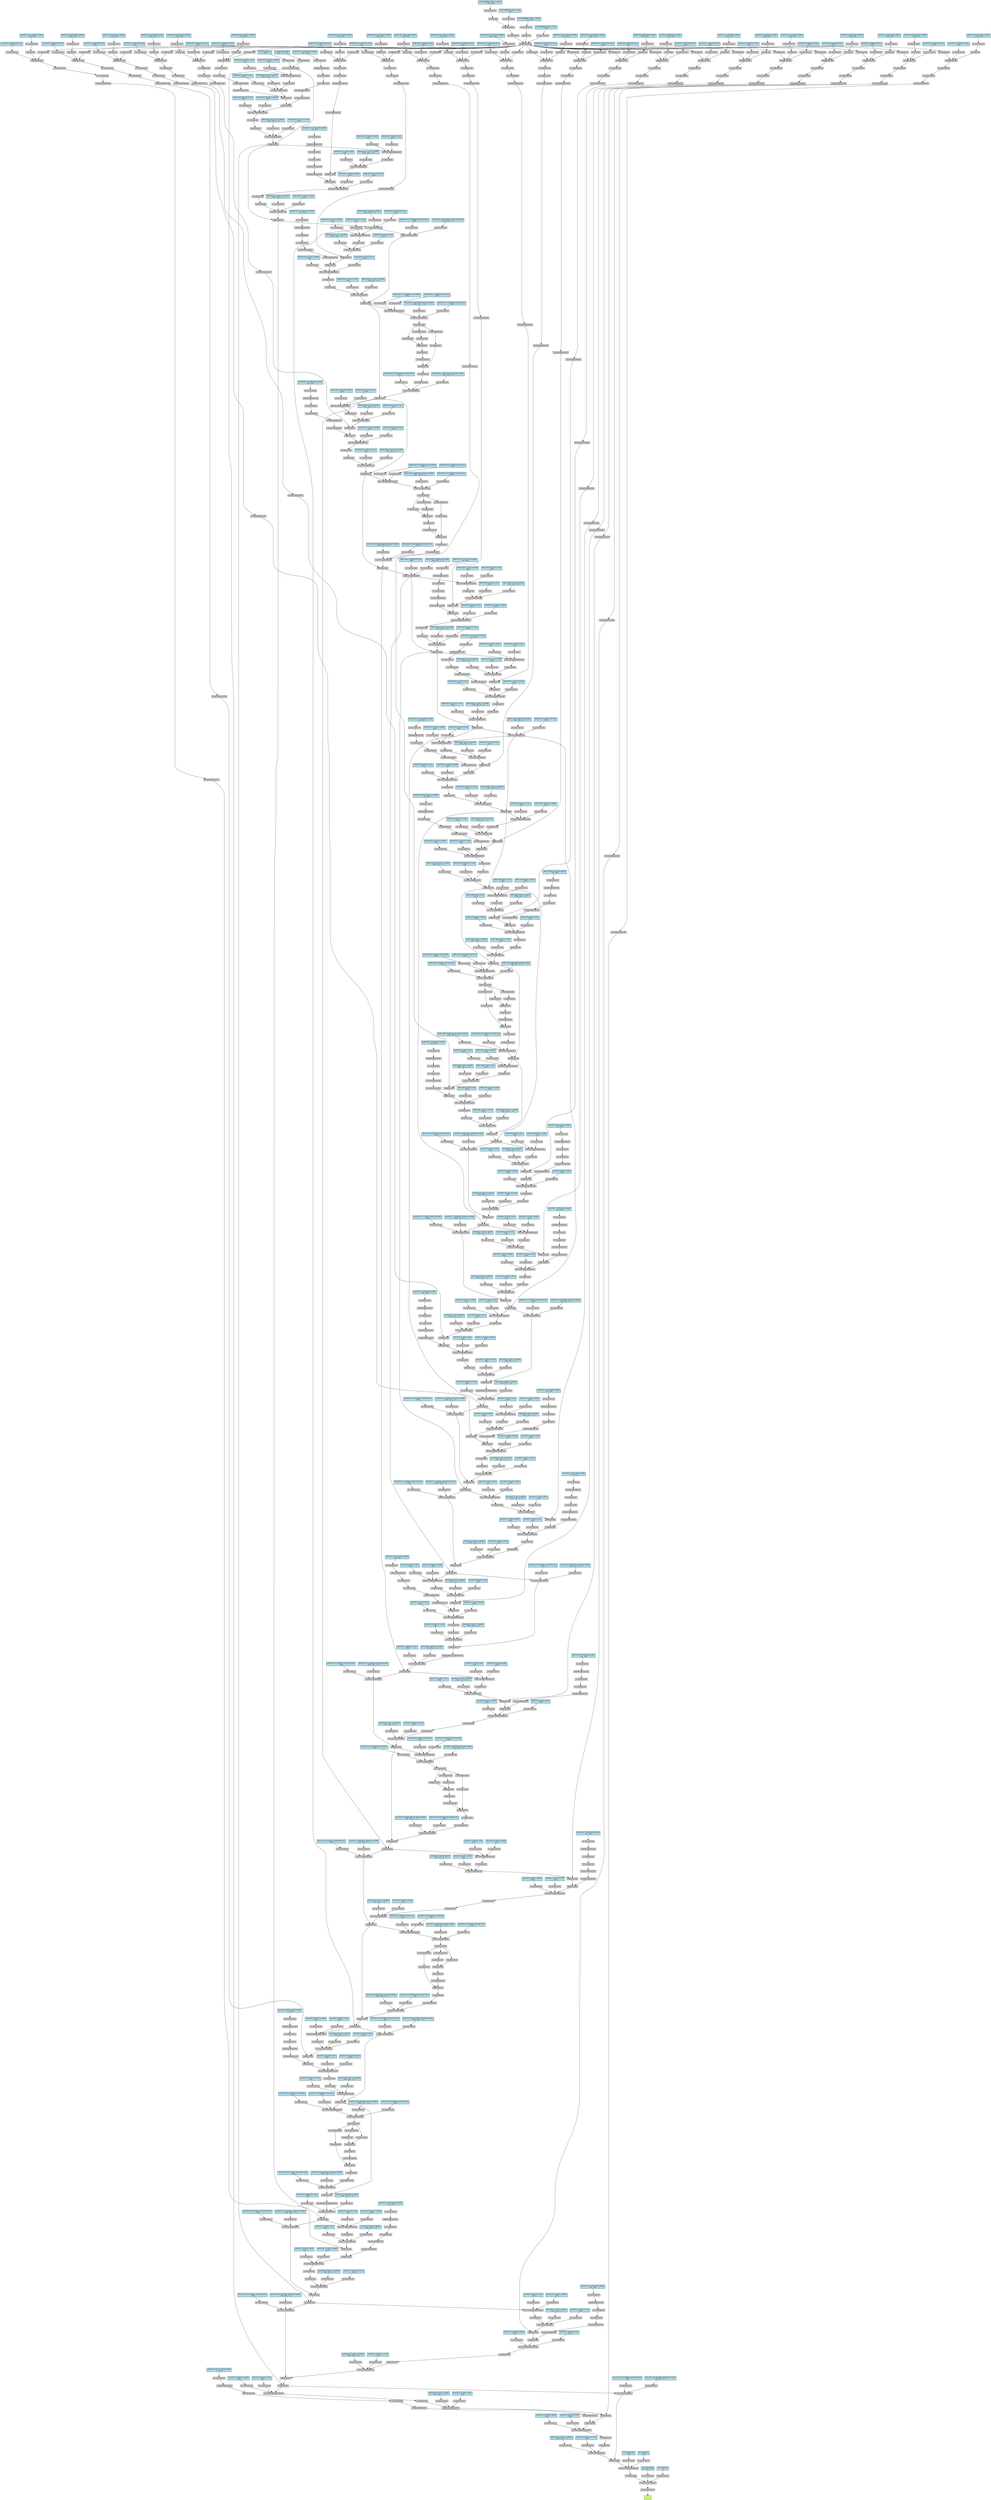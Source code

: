 digraph {
	graph [size="393.9,393.9"]
	node [align=left fontname=monospace fontsize=10 height=0.2 ranksep=0.1 shape=box style=filled]
	5921370528 [label="
 ()" fillcolor=darkolivegreen1]
	5921970768 [label=MseLossBackward0]
	5921970720 -> 5921970768
	5921970720 [label=ConvolutionBackward0]
	5921970624 -> 5921970720
	5921970624 [label=SiluBackward0]
	5921970384 -> 5921970624
	5921970384 [label=NativeGroupNormBackward0]
	5921970288 -> 5921970384
	5921970288 [label=AddBackward0]
	5921970096 -> 5921970288
	5921970096 [label=ConvolutionBackward0]
	5921969808 -> 5921970096
	5921969808 [label=MulBackward0]
	5921969616 -> 5921969808
	5921969616 [label=SiluBackward0]
	5921969520 -> 5921969616
	5921969520 [label=NativeGroupNormBackward0]
	5921969376 -> 5921969520
	5921969376 [label=AddBackward0]
	5921969088 -> 5921969376
	5921969088 [label=AddBackward0]
	5921968896 -> 5921969088
	5921968896 [label=ConvolutionBackward0]
	5921968752 -> 5921968896
	5921968752 [label=SiluBackward0]
	5921968272 -> 5921968752
	5921968272 [label=NativeGroupNormBackward0]
	5921968464 -> 5921968272
	5921968464 [label=CatBackward0]
	6045147840 -> 5921968464
	6045147840 [label=AddBackward0]
	6045145776 -> 6045147840
	6045145776 [label=ConvolutionBackward0]
	6045145536 -> 6045145776
	6045145536 [label=MulBackward0]
	6045145296 -> 6045145536
	6045145296 [label=SiluBackward0]
	6045145200 -> 6045145296
	6045145200 [label=NativeGroupNormBackward0]
	6045145056 -> 6045145200
	6045145056 [label=AddBackward0]
	6045144816 -> 6045145056
	6045144816 [label=AddBackward0]
	6045144624 -> 6045144816
	6045144624 [label=ConvolutionBackward0]
	6045144480 -> 6045144624
	6045144480 [label=SiluBackward0]
	6045144192 -> 6045144480
	6045144192 [label=NativeGroupNormBackward0]
	6045144048 -> 6045144192
	6045144048 [label=CatBackward0]
	6045143856 -> 6045144048
	6045143856 [label=AddBackward0]
	6045143616 -> 6045143856
	6045143616 [label=ConvolutionBackward0]
	6045143424 -> 6045143616
	6045143424 [label=MulBackward0]
	6045143232 -> 6045143424
	6045143232 [label=SiluBackward0]
	6045143136 -> 6045143232
	6045143136 [label=NativeGroupNormBackward0]
	6045143040 -> 6045143136
	6045143040 [label=AddBackward0]
	6045142848 -> 6045143040
	6045142848 [label=AddBackward0]
	6045142704 -> 6045142848
	6045142704 [label=ConvolutionBackward0]
	6045142512 -> 6045142704
	6045142512 [label=SiluBackward0]
	6045142320 -> 6045142512
	6045142320 [label=NativeGroupNormBackward0]
	6045142224 -> 6045142320
	6045142224 [label=CatBackward0]
	6045142032 -> 6045142224
	6045142032 [label=ConvolutionBackward0]
	6045141840 -> 6045142032
	6045141840 [label=UpsampleNearest2DBackward0]
	6045141648 -> 6045141840
	6045141648 [label=AddBackward0]
	6045141552 -> 6045141648
	6045141552 [label=ConvolutionBackward0]
	6045141408 -> 6045141552
	6045141408 [label=PermuteBackward0]
	6045141216 -> 6045141408
	6045141216 [label=ViewBackward0]
	6045141072 -> 6045141216
	6045141072 [label=BmmBackward0]
	6045140976 -> 6045141072
	6045140976 [label=SoftmaxBackward0]
	6045140832 -> 6045140976
	6045140832 [label=MulBackward0]
	6045140736 -> 6045140832
	6045140736 [label=BmmBackward0]
	6045140640 -> 6045140736
	6045140640 [label=ViewBackward0]
	6045140496 -> 6045140640
	6045140496 [label=PermuteBackward0]
	6045140400 -> 6045140496
	6045140400 [label=SplitBackward0]
	6045140256 -> 6045140400
	6045140256 [label=ConvolutionBackward0]
	6045140112 -> 6045140256
	6045140112 [label=NativeGroupNormBackward0]
	6045141600 -> 6045140112
	6045141600 [label=AddBackward0]
	6045139776 -> 6045141600
	6045139776 [label=ConvolutionBackward0]
	6045139632 -> 6045139776
	6045139632 [label=MulBackward0]
	6045139392 -> 6045139632
	6045139392 [label=SiluBackward0]
	6045139296 -> 6045139392
	6045139296 [label=NativeGroupNormBackward0]
	6045139200 -> 6045139296
	6045139200 [label=AddBackward0]
	6045139008 -> 6045139200
	6045139008 [label=AddBackward0]
	6045149184 -> 6045139008
	6045149184 [label=ConvolutionBackward0]
	6045149328 -> 6045149184
	6045149328 [label=SiluBackward0]
	6045149520 -> 6045149328
	6045149520 [label=NativeGroupNormBackward0]
	6045149616 -> 6045149520
	6045149616 [label=CatBackward0]
	6045149808 -> 6045149616
	6045149808 [label=AddBackward0]
	6045149952 -> 6045149808
	6045149952 [label=ConvolutionBackward0]
	6045150096 -> 6045149952
	6045150096 [label=PermuteBackward0]
	6045150288 -> 6045150096
	6045150288 [label=ViewBackward0]
	6045150384 -> 6045150288
	6045150384 [label=BmmBackward0]
	6045150480 -> 6045150384
	6045150480 [label=SoftmaxBackward0]
	6045150624 -> 6045150480
	6045150624 [label=MulBackward0]
	6045150720 -> 6045150624
	6045150720 [label=BmmBackward0]
	6045150816 -> 6045150720
	6045150816 [label=ViewBackward0]
	6045150960 -> 6045150816
	6045150960 [label=PermuteBackward0]
	6045151056 -> 6045150960
	6045151056 [label=SplitBackward0]
	6045151152 -> 6045151056
	6045151152 [label=ConvolutionBackward0]
	6045151248 -> 6045151152
	6045151248 [label=NativeGroupNormBackward0]
	6045149904 -> 6045151248
	6045149904 [label=AddBackward0]
	6045151584 -> 6045149904
	6045151584 [label=ConvolutionBackward0]
	6045151728 -> 6045151584
	6045151728 [label=MulBackward0]
	6045151920 -> 6045151728
	6045151920 [label=SiluBackward0]
	6045152016 -> 6045151920
	6045152016 [label=NativeGroupNormBackward0]
	6045152112 -> 6045152016
	6045152112 [label=AddBackward0]
	6045152304 -> 6045152112
	6045152304 [label=AddBackward0]
	6045152448 -> 6045152304
	6045152448 [label=ConvolutionBackward0]
	6045152592 -> 6045152448
	6045152592 [label=SiluBackward0]
	6045152784 -> 6045152592
	6045152784 [label=NativeGroupNormBackward0]
	6045152880 -> 6045152784
	6045152880 [label=CatBackward0]
	6045153072 -> 6045152880
	6045153072 [label=AddBackward0]
	6045153216 -> 6045153072
	6045153216 [label=ConvolutionBackward0]
	6045153360 -> 6045153216
	6045153360 [label=PermuteBackward0]
	6045153552 -> 6045153360
	6045153552 [label=ViewBackward0]
	6045153648 -> 6045153552
	6045153648 [label=BmmBackward0]
	6045153744 -> 6045153648
	6045153744 [label=SoftmaxBackward0]
	6045153888 -> 6045153744
	6045153888 [label=MulBackward0]
	6045153984 -> 6045153888
	6045153984 [label=BmmBackward0]
	6045154080 -> 6045153984
	6045154080 [label=ViewBackward0]
	6045154224 -> 6045154080
	6045154224 [label=PermuteBackward0]
	6045154320 -> 6045154224
	6045154320 [label=SplitBackward0]
	6045154416 -> 6045154320
	6045154416 [label=ConvolutionBackward0]
	6045154512 -> 6045154416
	6045154512 [label=NativeGroupNormBackward0]
	6045153168 -> 6045154512
	6045153168 [label=AddBackward0]
	6045154848 -> 6045153168
	6045154848 [label=ConvolutionBackward0]
	6045154992 -> 6045154848
	6045154992 [label=MulBackward0]
	6045155184 -> 6045154992
	6045155184 [label=SiluBackward0]
	6045155280 -> 6045155184
	6045155280 [label=NativeGroupNormBackward0]
	6045155088 -> 6045155280
	6045155088 [label=AddBackward0]
	6045942064 -> 6045155088
	6045942064 [label=AddBackward0]
	6045942208 -> 6045942064
	6045942208 [label=ConvolutionBackward0]
	6045942352 -> 6045942208
	6045942352 [label=SiluBackward0]
	6045942544 -> 6045942352
	6045942544 [label=NativeGroupNormBackward0]
	6045942640 -> 6045942544
	6045942640 [label=CatBackward0]
	6045942832 -> 6045942640
	6045942832 [label=ConvolutionBackward0]
	6045942976 -> 6045942832
	6045942976 [label=UpsampleNearest2DBackward0]
	6045943168 -> 6045942976
	6045943168 [label=AddBackward0]
	6045943264 -> 6045943168
	6045943264 [label=ConvolutionBackward0]
	6045943408 -> 6045943264
	6045943408 [label=MulBackward0]
	6045943600 -> 6045943408
	6045943600 [label=SiluBackward0]
	6045943696 -> 6045943600
	6045943696 [label=NativeGroupNormBackward0]
	6045943792 -> 6045943696
	6045943792 [label=AddBackward0]
	6045943984 -> 6045943792
	6045943984 [label=AddBackward0]
	6045944128 -> 6045943984
	6045944128 [label=ConvolutionBackward0]
	6045944272 -> 6045944128
	6045944272 [label=SiluBackward0]
	6045944464 -> 6045944272
	6045944464 [label=NativeGroupNormBackward0]
	6045944560 -> 6045944464
	6045944560 [label=CatBackward0]
	6045944752 -> 6045944560
	6045944752 [label=AddBackward0]
	6045944896 -> 6045944752
	6045944896 [label=ConvolutionBackward0]
	6045945040 -> 6045944896
	6045945040 [label=MulBackward0]
	6045945232 -> 6045945040
	6045945232 [label=SiluBackward0]
	6045945328 -> 6045945232
	6045945328 [label=NativeGroupNormBackward0]
	6045945424 -> 6045945328
	6045945424 [label=AddBackward0]
	6045945616 -> 6045945424
	6045945616 [label=AddBackward0]
	6045945760 -> 6045945616
	6045945760 [label=ConvolutionBackward0]
	6045945904 -> 6045945760
	6045945904 [label=SiluBackward0]
	6045946096 -> 6045945904
	6045946096 [label=NativeGroupNormBackward0]
	6045946192 -> 6045946096
	6045946192 [label=CatBackward0]
	6045946384 -> 6045946192
	6045946384 [label=AddBackward0]
	6045946528 -> 6045946384
	6045946528 [label=ConvolutionBackward0]
	6045946672 -> 6045946528
	6045946672 [label=MulBackward0]
	6045946864 -> 6045946672
	6045946864 [label=SiluBackward0]
	6045946960 -> 6045946864
	6045946960 [label=NativeGroupNormBackward0]
	6045947056 -> 6045946960
	6045947056 [label=AddBackward0]
	6045947248 -> 6045947056
	6045947248 [label=AddBackward0]
	6045947392 -> 6045947248
	6045947392 [label=ConvolutionBackward0]
	6045947536 -> 6045947392
	6045947536 [label=SiluBackward0]
	6045947728 -> 6045947536
	6045947728 [label=NativeGroupNormBackward0]
	6045947824 -> 6045947728
	6045947824 [label=CatBackward0]
	6045948016 -> 6045947824
	6045948016 [label=ConvolutionBackward0]
	6045948160 -> 6045948016
	6045948160 [label=UpsampleNearest2DBackward0]
	6045948352 -> 6045948160
	6045948352 [label=AddBackward0]
	6045948448 -> 6045948352
	6045948448 [label=ConvolutionBackward0]
	6045948592 -> 6045948448
	6045948592 [label=MulBackward0]
	6045948784 -> 6045948592
	6045948784 [label=SiluBackward0]
	6045948880 -> 6045948784
	6045948880 [label=NativeGroupNormBackward0]
	6045948976 -> 6045948880
	6045948976 [label=AddBackward0]
	6045949168 -> 6045948976
	6045949168 [label=AddBackward0]
	6045949312 -> 6045949168
	6045949312 [label=ConvolutionBackward0]
	6045949456 -> 6045949312
	6045949456 [label=SiluBackward0]
	6045949648 -> 6045949456
	6045949648 [label=NativeGroupNormBackward0]
	6045949744 -> 6045949648
	6045949744 [label=CatBackward0]
	6045949936 -> 6045949744
	6045949936 [label=AddBackward0]
	6045950080 -> 6045949936
	6045950080 [label=ConvolutionBackward0]
	6045950224 -> 6045950080
	6045950224 [label=MulBackward0]
	6045950416 -> 6045950224
	6045950416 [label=SiluBackward0]
	6045950512 -> 6045950416
	6045950512 [label=NativeGroupNormBackward0]
	6045950608 -> 6045950512
	6045950608 [label=AddBackward0]
	6045950800 -> 6045950608
	6045950800 [label=AddBackward0]
	6045950944 -> 6045950800
	6045950944 [label=ConvolutionBackward0]
	6045951088 -> 6045950944
	6045951088 [label=SiluBackward0]
	6045951280 -> 6045951088
	6045951280 [label=NativeGroupNormBackward0]
	6045951376 -> 6045951280
	6045951376 [label=CatBackward0]
	6045951568 -> 6045951376
	6045951568 [label=AddBackward0]
	6045951712 -> 6045951568
	6045951712 [label=ConvolutionBackward0]
	6045951856 -> 6045951712
	6045951856 [label=MulBackward0]
	6045952048 -> 6045951856
	6045952048 [label=SiluBackward0]
	6045952144 -> 6045952048
	6045952144 [label=NativeGroupNormBackward0]
	6045952240 -> 6045952144
	6045952240 [label=AddBackward0]
	6045952432 -> 6045952240
	6045952432 [label=AddBackward0]
	6045952576 -> 6045952432
	6045952576 [label=ConvolutionBackward0]
	6045952720 -> 6045952576
	6045952720 [label=SiluBackward0]
	6045952912 -> 6045952720
	6045952912 [label=NativeGroupNormBackward0]
	6045953008 -> 6045952912
	6045953008 [label=CatBackward0]
	6045953200 -> 6045953008
	6045953200 [label=AddBackward0]
	6045953344 -> 6045953200
	6045953344 [label=ConvolutionBackward0]
	6045953488 -> 6045953344
	6045953488 [label=MulBackward0]
	6045953680 -> 6045953488
	6045953680 [label=SiluBackward0]
	6045953776 -> 6045953680
	6045953776 [label=NativeGroupNormBackward0]
	6045953872 -> 6045953776
	6045953872 [label=AddBackward0]
	6045954064 -> 6045953872
	6045954064 [label=AddBackward0]
	6045954208 -> 6045954064
	6045954208 [label=ConvolutionBackward0]
	6045954352 -> 6045954208
	6045954352 [label=SiluBackward0]
	6045954544 -> 6045954352
	6045954544 [label=NativeGroupNormBackward0]
	6045953296 -> 6045954544
	6045953296 [label=AddBackward0]
	6045954784 -> 6045953296
	6045954784 [label=ConvolutionBackward0]
	6045954928 -> 6045954784
	6045954928 [label=PermuteBackward0]
	6045955120 -> 6045954928
	6045955120 [label=ViewBackward0]
	6045955216 -> 6045955120
	6045955216 [label=BmmBackward0]
	6045955312 -> 6045955216
	6045955312 [label=SoftmaxBackward0]
	6045955456 -> 6045955312
	6045955456 [label=MulBackward0]
	6045955552 -> 6045955456
	6045955552 [label=BmmBackward0]
	6045955648 -> 6045955552
	6045955648 [label=ViewBackward0]
	6045955792 -> 6045955648
	6045955792 [label=PermuteBackward0]
	6045955888 -> 6045955792
	6045955888 [label=SplitBackward0]
	6045955984 -> 6045955888
	6045955984 [label=ConvolutionBackward0]
	6045956080 -> 6045955984
	6045956080 [label=NativeGroupNormBackward0]
	6045954736 -> 6045956080
	6045954736 [label=AddBackward0]
	6045956416 -> 6045954736
	6045956416 [label=ConvolutionBackward0]
	6045956512 -> 6045956416
	6045956512 [label=MulBackward0]
	6045956704 -> 6045956512
	6045956704 [label=SiluBackward0]
	6045956800 -> 6045956704
	6045956800 [label=NativeGroupNormBackward0]
	6045956896 -> 6045956800
	6045956896 [label=AddBackward0]
	6045957088 -> 6045956896
	6045957088 [label=AddBackward0]
	6045957232 -> 6045957088
	6045957232 [label=ConvolutionBackward0]
	6045957376 -> 6045957232
	6045957376 [label=SiluBackward0]
	6045957568 -> 6045957376
	6045957568 [label=NativeGroupNormBackward0]
	6045953152 -> 6045957568
	6045953152 [label=AddBackward0]
	6045957808 -> 6045953152
	6045957808 [label=ConvolutionBackward0]
	6045957904 -> 6045957808
	6045957904 [label=MulBackward0]
	6045958096 -> 6045957904
	6045958096 [label=SiluBackward0]
	6045958000 -> 6045958096
	6045958000 [label=NativeGroupNormBackward0]
	6056952016 -> 6045958000
	6056952016 [label=AddBackward0]
	6056952208 -> 6056952016
	6056952208 [label=AddBackward0]
	6056952352 -> 6056952208
	6056952352 [label=ConvolutionBackward0]
	6056952496 -> 6056952352
	6056952496 [label=SiluBackward0]
	6056952688 -> 6056952496
	6056952688 [label=NativeGroupNormBackward0]
	6045951520 -> 6056952688
	6045951520 [label=AddBackward0]
	6056952928 -> 6045951520
	6056952928 [label=ConvolutionBackward0]
	6056953024 -> 6056952928
	6056953024 [label=MulBackward0]
	6056953216 -> 6056953024
	6056953216 [label=SiluBackward0]
	6056953312 -> 6056953216
	6056953312 [label=NativeGroupNormBackward0]
	6056953408 -> 6056953312
	6056953408 [label=AddBackward0]
	6056953600 -> 6056953408
	6056953600 [label=AddBackward0]
	6056953744 -> 6056953600
	6056953744 [label=ConvolutionBackward0]
	6056953888 -> 6056953744
	6056953888 [label=SiluBackward0]
	6056954080 -> 6056953888
	6056954080 [label=NativeGroupNormBackward0]
	6045949888 -> 6056954080
	6045949888 [label=ConvolutionBackward0]
	6045947968 -> 6045949888
	6045947968 [label=AddBackward0]
	6056954464 -> 6045947968
	6056954464 [label=ConvolutionBackward0]
	6056954560 -> 6056954464
	6056954560 [label=MulBackward0]
	6056954752 -> 6056954560
	6056954752 [label=SiluBackward0]
	6056954848 -> 6056954752
	6056954848 [label=NativeGroupNormBackward0]
	6056954944 -> 6056954848
	6056954944 [label=AddBackward0]
	6056955136 -> 6056954944
	6056955136 [label=AddBackward0]
	6056955280 -> 6056955136
	6056955280 [label=ConvolutionBackward0]
	6056955424 -> 6056955280
	6056955424 [label=SiluBackward0]
	6056955616 -> 6056955424
	6056955616 [label=NativeGroupNormBackward0]
	6045946336 -> 6056955616
	6045946336 [label=AddBackward0]
	6056955856 -> 6045946336
	6056955856 [label=ConvolutionBackward0]
	6056955952 -> 6056955856
	6056955952 [label=MulBackward0]
	6056956144 -> 6056955952
	6056956144 [label=SiluBackward0]
	6056956240 -> 6056956144
	6056956240 [label=NativeGroupNormBackward0]
	6056956336 -> 6056956240
	6056956336 [label=AddBackward0]
	6056956528 -> 6056956336
	6056956528 [label=AddBackward0]
	6056956672 -> 6056956528
	6056956672 [label=ConvolutionBackward0]
	6056956816 -> 6056956672
	6056956816 [label=SiluBackward0]
	6056957008 -> 6056956816
	6056957008 [label=NativeGroupNormBackward0]
	6045944704 -> 6056957008
	6045944704 [label=ConvolutionBackward0]
	6045942784 -> 6045944704
	6045942784 [label=AddBackward0]
	6056957392 -> 6045942784
	6056957392 [label=ConvolutionBackward0]
	6056957536 -> 6056957392
	6056957536 [label=PermuteBackward0]
	6056957728 -> 6056957536
	6056957728 [label=ViewBackward0]
	6056957824 -> 6056957728
	6056957824 [label=BmmBackward0]
	6056957920 -> 6056957824
	6056957920 [label=SoftmaxBackward0]
	6056958064 -> 6056957920
	6056958064 [label=MulBackward0]
	6056958160 -> 6056958064
	6056958160 [label=BmmBackward0]
	6056958256 -> 6056958160
	6056958256 [label=ViewBackward0]
	6056958400 -> 6056958256
	6056958400 [label=PermuteBackward0]
	6056958496 -> 6056958400
	6056958496 [label=SplitBackward0]
	6056958592 -> 6056958496
	6056958592 [label=ConvolutionBackward0]
	6056958688 -> 6056958592
	6056958688 [label=NativeGroupNormBackward0]
	6056957344 -> 6056958688
	6056957344 [label=AddBackward0]
	6056959024 -> 6056957344
	6056959024 [label=ConvolutionBackward0]
	6056959120 -> 6056959024
	6056959120 [label=MulBackward0]
	6056959312 -> 6056959120
	6056959312 [label=SiluBackward0]
	6056959408 -> 6056959312
	6056959408 [label=NativeGroupNormBackward0]
	6056959504 -> 6056959408
	6056959504 [label=AddBackward0]
	6056959696 -> 6056959504
	6056959696 [label=AddBackward0]
	6056959840 -> 6056959696
	6056959840 [label=ConvolutionBackward0]
	6056959984 -> 6056959840
	6056959984 [label=SiluBackward0]
	6056960176 -> 6056959984
	6056960176 [label=NativeGroupNormBackward0]
	6045153024 -> 6056960176
	6045153024 [label=AddBackward0]
	6056960416 -> 6045153024
	6056960416 [label=ConvolutionBackward0]
	6056960560 -> 6056960416
	6056960560 [label=PermuteBackward0]
	6056960752 -> 6056960560
	6056960752 [label=ViewBackward0]
	6056960848 -> 6056960752
	6056960848 [label=BmmBackward0]
	6056960944 -> 6056960848
	6056960944 [label=SoftmaxBackward0]
	6056961088 -> 6056960944
	6056961088 [label=MulBackward0]
	6056961184 -> 6056961088
	6056961184 [label=BmmBackward0]
	6056961280 -> 6056961184
	6056961280 [label=ViewBackward0]
	6056961424 -> 6056961280
	6056961424 [label=PermuteBackward0]
	6056961520 -> 6056961424
	6056961520 [label=SplitBackward0]
	6056961616 -> 6056961520
	6056961616 [label=ConvolutionBackward0]
	6056961712 -> 6056961616
	6056961712 [label=NativeGroupNormBackward0]
	6056960368 -> 6056961712
	6056960368 [label=AddBackward0]
	6056962048 -> 6056960368
	6056962048 [label=ConvolutionBackward0]
	6056962192 -> 6056962048
	6056962192 [label=MulBackward0]
	6056962384 -> 6056962192
	6056962384 [label=SiluBackward0]
	6056962480 -> 6056962384
	6056962480 [label=NativeGroupNormBackward0]
	6056962576 -> 6056962480
	6056962576 [label=AddBackward0]
	6056962768 -> 6056962576
	6056962768 [label=AddBackward0]
	6056962912 -> 6056962768
	6056962912 [label=ConvolutionBackward0]
	6056963056 -> 6056962912
	6056963056 [label=SiluBackward0]
	6056963248 -> 6056963056
	6056963248 [label=NativeGroupNormBackward0]
	6045149760 -> 6056963248
	6045149760 [label=ConvolutionBackward0]
	6045142080 -> 6045149760
	6045142080 [label=AddBackward0]
	6056963632 -> 6045142080
	6056963632 [label=ConvolutionBackward0]
	6056963728 -> 6056963632
	6056963728 [label=MulBackward0]
	6056963920 -> 6056963728
	6056963920 [label=SiluBackward0]
	6056964016 -> 6056963920
	6056964016 [label=NativeGroupNormBackward0]
	6056964112 -> 6056964016
	6056964112 [label=AddBackward0]
	6056964304 -> 6056964112
	6056964304 [label=AddBackward0]
	6056964448 -> 6056964304
	6056964448 [label=ConvolutionBackward0]
	6056964592 -> 6056964448
	6056964592 [label=SiluBackward0]
	6056964784 -> 6056964592
	6056964784 [label=NativeGroupNormBackward0]
	6045143904 -> 6056964784
	6045143904 [label=AddBackward0]
	6056965024 -> 6045143904
	6056965024 [label=ConvolutionBackward0]
	6056965120 -> 6056965024
	6056965120 [label=MulBackward0]
	6056965312 -> 6056965120
	6056965312 [label=SiluBackward0]
	6056965408 -> 6056965312
	6056965408 [label=NativeGroupNormBackward0]
	6056965504 -> 6056965408
	6056965504 [label=AddBackward0]
	6056965696 -> 6056965504
	6056965696 [label=AddBackward0]
	6056965840 -> 6056965696
	6056965840 [label=ConvolutionBackward0]
	6056965984 -> 6056965840
	6056965984 [label=SiluBackward0]
	6056966176 -> 6056965984
	6056966176 [label=NativeGroupNormBackward0]
	6045147984 -> 6056966176
	6045147984 [label=ConvolutionBackward0]
	6056966416 -> 6045147984
	5920381968 [label="initial_map.weight
 (128, 3, 3, 3)" fillcolor=lightblue]
	5920381968 -> 6056966416
	6056966416 [label=AccumulateGrad]
	6056966368 -> 6045147984
	5920380768 [label="initial_map.bias
 (128)" fillcolor=lightblue]
	5920380768 -> 6056966368
	6056966368 [label=AccumulateGrad]
	6056966272 -> 6056966176
	5920382288 [label="downscalers.0.norm_1.weight
 (128)" fillcolor=lightblue]
	5920382288 -> 6056966272
	6056966272 [label=AccumulateGrad]
	6056966224 -> 6056966176
	5920251216 [label="downscalers.0.norm_1.bias
 (128)" fillcolor=lightblue]
	5920251216 -> 6056966224
	6056966224 [label=AccumulateGrad]
	6056965936 -> 6056965840
	5921620032 [label="downscalers.0.conv_1.weight
 (128, 128, 3, 3)" fillcolor=lightblue]
	5921620032 -> 6056965936
	6056965936 [label=AccumulateGrad]
	6056965888 -> 6056965840
	5921620112 [label="downscalers.0.conv_1.bias
 (128)" fillcolor=lightblue]
	5921620112 -> 6056965888
	6056965888 [label=AccumulateGrad]
	6056965792 -> 6056965696
	6056965792 [label=UnsqueezeBackward0]
	6056966080 -> 6056965792
	6056966080 [label=UnsqueezeBackward0]
	6056966464 -> 6056966080
	6056966464 [label=SliceBackward0]
	6056966560 -> 6056966464
	6056966560 [label=SliceBackward0]
	6056966656 -> 6056966560
	6056966656 [label=AddmmBackward0]
	6056966752 -> 6056966656
	5921620672 [label="downscalers.0.time_bias.bias
 (128)" fillcolor=lightblue]
	5921620672 -> 6056966752
	6056966752 [label=AccumulateGrad]
	6056966704 -> 6056966656
	6056966704 [label=SiluBackward0]
	6056966848 -> 6056966704
	6056966848 [label=AddmmBackward0]
	6056967040 -> 6056966848
	6045319008 [label="time_embedding_layer.3.bias
 (512)" fillcolor=lightblue]
	6045319008 -> 6056967040
	6056967040 [label=AccumulateGrad]
	6056966992 -> 6056966848
	6056966992 [label=SiluBackward0]
	6056967136 -> 6056966992
	6056967136 [label=AddmmBackward0]
	6056967328 -> 6056967136
	6045319088 [label="time_embedding_layer.1.bias
 (512)" fillcolor=lightblue]
	6045319088 -> 6056967328
	6056967328 [label=AccumulateGrad]
	6056967280 -> 6056967136
	6056967280 [label=TBackward0]
	6056967376 -> 6056967280
	5919763056 [label="time_embedding_layer.1.weight
 (512, 128)" fillcolor=lightblue]
	5919763056 -> 6056967376
	6056967376 [label=AccumulateGrad]
	6056966944 -> 6056966848
	6056966944 [label=TBackward0]
	6056967424 -> 6056966944
	6045318848 [label="time_embedding_layer.3.weight
 (512, 512)" fillcolor=lightblue]
	6045318848 -> 6056967424
	6056967424 [label=AccumulateGrad]
	6056966032 -> 6056966656
	6056966032 [label=TBackward0]
	6056967232 -> 6056966032
	5921620592 [label="downscalers.0.time_bias.weight
 (128, 512)" fillcolor=lightblue]
	5921620592 -> 6056967232
	6056967232 [label=AccumulateGrad]
	6056965648 -> 6056965504
	6056965648 [label=UnsqueezeBackward0]
	6056966320 -> 6056965648
	6056966320 [label=UnsqueezeBackward0]
	6056966608 -> 6056966320
	6056966608 [label=SliceBackward0]
	6056967088 -> 6056966608
	6056967088 [label=SliceBackward0]
	6056967520 -> 6056967088
	6056967520 [label=EmbeddingBackward0]
	6056967184 -> 6056967520
	5921620752 [label="downscalers.0.class_bias.weight
 (10, 128)" fillcolor=lightblue]
	5921620752 -> 6056967184
	6056967184 [label=AccumulateGrad]
	6056965456 -> 6056965408
	5921620192 [label="downscalers.0.norm_2.weight
 (128)" fillcolor=lightblue]
	5921620192 -> 6056965456
	6056965456 [label=AccumulateGrad]
	6056965216 -> 6056965408
	5921620272 [label="downscalers.0.norm_2.bias
 (128)" fillcolor=lightblue]
	5921620272 -> 6056965216
	6056965216 [label=AccumulateGrad]
	6056965072 -> 6056965024
	5921620432 [label="downscalers.0.conv_2.1.weight
 (128, 128, 3, 3)" fillcolor=lightblue]
	5921620432 -> 6056965072
	6056965072 [label=AccumulateGrad]
	6056964928 -> 6056965024
	5921620512 [label="downscalers.0.conv_2.1.bias
 (128)" fillcolor=lightblue]
	5921620512 -> 6056964928
	6056964928 [label=AccumulateGrad]
	6045147984 -> 6045143904
	6056964880 -> 6056964784
	5921620832 [label="downscalers.1.norm_1.weight
 (128)" fillcolor=lightblue]
	5921620832 -> 6056964880
	6056964880 [label=AccumulateGrad]
	6056964832 -> 6056964784
	5921620912 [label="downscalers.1.norm_1.bias
 (128)" fillcolor=lightblue]
	5921620912 -> 6056964832
	6056964832 [label=AccumulateGrad]
	6056964544 -> 6056964448
	5921621072 [label="downscalers.1.conv_1.weight
 (128, 128, 3, 3)" fillcolor=lightblue]
	5921621072 -> 6056964544
	6056964544 [label=AccumulateGrad]
	6056964496 -> 6056964448
	5921621152 [label="downscalers.1.conv_1.bias
 (128)" fillcolor=lightblue]
	5921621152 -> 6056964496
	6056964496 [label=AccumulateGrad]
	6056964400 -> 6056964304
	6056964400 [label=UnsqueezeBackward0]
	6056964688 -> 6056964400
	6056964688 [label=UnsqueezeBackward0]
	6056965168 -> 6056964688
	6056965168 [label=SliceBackward0]
	6056965360 -> 6056965168
	6056965360 [label=SliceBackward0]
	6056965600 -> 6056965360
	6056965600 [label=AddmmBackward0]
	6056966512 -> 6056965600
	5921621712 [label="downscalers.1.time_bias.bias
 (128)" fillcolor=lightblue]
	5921621712 -> 6056966512
	6056966512 [label=AccumulateGrad]
	6056966128 -> 6056965600
	6056966128 [label=SiluBackward0]
	6056966848 -> 6056966128
	6056964640 -> 6056965600
	6056964640 [label=TBackward0]
	6056967616 -> 6056964640
	5921621632 [label="downscalers.1.time_bias.weight
 (128, 512)" fillcolor=lightblue]
	5921621632 -> 6056967616
	6056967616 [label=AccumulateGrad]
	6056964256 -> 6056964112
	6056964256 [label=UnsqueezeBackward0]
	6056964976 -> 6056964256
	6056964976 [label=UnsqueezeBackward0]
	6056965552 -> 6056964976
	6056965552 [label=SliceBackward0]
	6056966896 -> 6056965552
	6056966896 [label=SliceBackward0]
	6056967472 -> 6056966896
	6056967472 [label=EmbeddingBackward0]
	6056967664 -> 6056967472
	5921621792 [label="downscalers.1.class_bias.weight
 (10, 128)" fillcolor=lightblue]
	5921621792 -> 6056967664
	6056967664 [label=AccumulateGrad]
	6056964064 -> 6056964016
	5921621232 [label="downscalers.1.norm_2.weight
 (128)" fillcolor=lightblue]
	5921621232 -> 6056964064
	6056964064 [label=AccumulateGrad]
	6056963824 -> 6056964016
	5921621312 [label="downscalers.1.norm_2.bias
 (128)" fillcolor=lightblue]
	5921621312 -> 6056963824
	6056963824 [label=AccumulateGrad]
	6056963680 -> 6056963632
	5921621472 [label="downscalers.1.conv_2.1.weight
 (128, 128, 3, 3)" fillcolor=lightblue]
	5921621472 -> 6056963680
	6056963680 [label=AccumulateGrad]
	6056963536 -> 6056963632
	5921621552 [label="downscalers.1.conv_2.1.bias
 (128)" fillcolor=lightblue]
	5921621552 -> 6056963536
	6056963536 [label=AccumulateGrad]
	6045143904 -> 6045142080
	6056963488 -> 6045149760
	5921621952 [label="downscalers.2.downscale.weight
 (128, 128, 3, 3)" fillcolor=lightblue]
	5921621952 -> 6056963488
	6056963488 [label=AccumulateGrad]
	6056963440 -> 6045149760
	5921622032 [label="downscalers.2.downscale.bias
 (128)" fillcolor=lightblue]
	5921622032 -> 6056963440
	6056963440 [label=AccumulateGrad]
	6056963344 -> 6056963248
	5921621872 [label="downscalers.3.norm_1.weight
 (128)" fillcolor=lightblue]
	5921621872 -> 6056963344
	6056963344 [label=AccumulateGrad]
	6056963296 -> 6056963248
	5921622112 [label="downscalers.3.norm_1.bias
 (128)" fillcolor=lightblue]
	5921622112 -> 6056963296
	6056963296 [label=AccumulateGrad]
	6056963008 -> 6056962912
	5921622272 [label="downscalers.3.conv_1.weight
 (256, 128, 3, 3)" fillcolor=lightblue]
	5921622272 -> 6056963008
	6056963008 [label=AccumulateGrad]
	6056962960 -> 6056962912
	5921622352 [label="downscalers.3.conv_1.bias
 (256)" fillcolor=lightblue]
	5921622352 -> 6056962960
	6056962960 [label=AccumulateGrad]
	6056962864 -> 6056962768
	6056962864 [label=UnsqueezeBackward0]
	6056963152 -> 6056962864
	6056963152 [label=UnsqueezeBackward0]
	6056963584 -> 6056963152
	6056963584 [label=SliceBackward0]
	6056963872 -> 6056963584
	6056963872 [label=SliceBackward0]
	6056964160 -> 6056963872
	6056964160 [label=AddmmBackward0]
	6056964736 -> 6056964160
	5921622912 [label="downscalers.3.time_bias.bias
 (256)" fillcolor=lightblue]
	5921622912 -> 6056964736
	6056964736 [label=AccumulateGrad]
	6056964208 -> 6056964160
	6056964208 [label=SiluBackward0]
	6056966848 -> 6056964208
	6056963104 -> 6056964160
	6056963104 [label=TBackward0]
	6056967568 -> 6056963104
	5921622832 [label="downscalers.3.time_bias.weight
 (256, 512)" fillcolor=lightblue]
	5921622832 -> 6056967568
	6056967568 [label=AccumulateGrad]
	6056962720 -> 6056962576
	6056962720 [label=UnsqueezeBackward0]
	6056963392 -> 6056962720
	6056963392 [label=UnsqueezeBackward0]
	6056963968 -> 6056963392
	6056963968 [label=SliceBackward0]
	6056965744 -> 6056963968
	6056965744 [label=SliceBackward0]
	6056967760 -> 6056965744
	6056967760 [label=EmbeddingBackward0]
	6056964352 -> 6056967760
	5921622992 [label="downscalers.3.class_bias.weight
 (10, 256)" fillcolor=lightblue]
	5921622992 -> 6056964352
	6056964352 [label=AccumulateGrad]
	6056962528 -> 6056962480
	5921622432 [label="downscalers.3.norm_2.weight
 (256)" fillcolor=lightblue]
	5921622432 -> 6056962528
	6056962528 [label=AccumulateGrad]
	6056962288 -> 6056962480
	5921622512 [label="downscalers.3.norm_2.bias
 (256)" fillcolor=lightblue]
	5921622512 -> 6056962288
	6056962288 [label=AccumulateGrad]
	6056962144 -> 6056962048
	5921622672 [label="downscalers.3.conv_2.1.weight
 (256, 256, 3, 3)" fillcolor=lightblue]
	5921622672 -> 6056962144
	6056962144 [label=AccumulateGrad]
	6056962096 -> 6056962048
	5921622752 [label="downscalers.3.conv_2.1.bias
 (256)" fillcolor=lightblue]
	5921622752 -> 6056962096
	6056962096 [label=AccumulateGrad]
	6056962000 -> 6056960368
	6056962000 [label=ConvolutionBackward0]
	6045149760 -> 6056962000
	6056962432 -> 6056962000
	5921623152 [label="downscalers.3.residual_connection.weight
 (256, 128, 1, 1)" fillcolor=lightblue]
	5921623152 -> 6056962432
	6056962432 [label=AccumulateGrad]
	6056962336 -> 6056962000
	5921623232 [label="downscalers.3.residual_connection.bias
 (256)" fillcolor=lightblue]
	5921623232 -> 6056962336
	6056962336 [label=AccumulateGrad]
	6056961904 -> 6056961712
	5921623312 [label="downscalers.3.attention.norm.weight
 (256)" fillcolor=lightblue]
	5921623312 -> 6056961904
	6056961904 [label=AccumulateGrad]
	6056961856 -> 6056961712
	5921623392 [label="downscalers.3.attention.norm.bias
 (256)" fillcolor=lightblue]
	5921623392 -> 6056961856
	6056961856 [label=AccumulateGrad]
	6056961664 -> 6056961616
	5921623552 [label="downscalers.3.attention.get_qkv.weight
 (768, 256, 1, 1)" fillcolor=lightblue]
	5921623552 -> 6056961664
	6056961664 [label=AccumulateGrad]
	6056961328 -> 6056961616
	5921623632 [label="downscalers.3.attention.get_qkv.bias
 (768)" fillcolor=lightblue]
	5921623632 -> 6056961328
	6056961328 [label=AccumulateGrad]
	6056961232 -> 6056961184
	6056961232 [label=ViewBackward0]
	6056961520 -> 6056961232
	6056960896 -> 6056960848
	6056960896 [label=ViewBackward0]
	6056960992 -> 6056960896
	6056960992 [label=PermuteBackward0]
	6056961520 -> 6056960992
	6056960512 -> 6056960416
	5921623792 [label="downscalers.3.attention.get_output.weight
 (256, 256, 1, 1)" fillcolor=lightblue]
	5921623792 -> 6056960512
	6056960512 [label=AccumulateGrad]
	6056960464 -> 6056960416
	5921623872 [label="downscalers.3.attention.get_output.bias
 (256)" fillcolor=lightblue]
	5921623872 -> 6056960464
	6056960464 [label=AccumulateGrad]
	6056960368 -> 6045153024
	6056960272 -> 6056960176
	5921623952 [label="downscalers.4.norm_1.weight
 (256)" fillcolor=lightblue]
	5921623952 -> 6056960272
	6056960272 [label=AccumulateGrad]
	6056960224 -> 6056960176
	5921624032 [label="downscalers.4.norm_1.bias
 (256)" fillcolor=lightblue]
	5921624032 -> 6056960224
	6056960224 [label=AccumulateGrad]
	6056959936 -> 6056959840
	5921624192 [label="downscalers.4.conv_1.weight
 (256, 256, 3, 3)" fillcolor=lightblue]
	5921624192 -> 6056959936
	6056959936 [label=AccumulateGrad]
	6056959888 -> 6056959840
	5921624272 [label="downscalers.4.conv_1.bias
 (256)" fillcolor=lightblue]
	5921624272 -> 6056959888
	6056959888 [label=AccumulateGrad]
	6056959792 -> 6056959696
	6056959792 [label=UnsqueezeBackward0]
	6056960080 -> 6056959792
	6056960080 [label=UnsqueezeBackward0]
	6056960608 -> 6056960080
	6056960608 [label=SliceBackward0]
	6056960800 -> 6056960608
	6056960800 [label=SliceBackward0]
	6056961136 -> 6056960800
	6056961136 [label=AddmmBackward0]
	6056961568 -> 6056961136
	5921624832 [label="downscalers.4.time_bias.bias
 (256)" fillcolor=lightblue]
	5921624832 -> 6056961568
	6056961568 [label=AccumulateGrad]
	6056961472 -> 6056961136
	6056961472 [label=SiluBackward0]
	6056966848 -> 6056961472
	6056960032 -> 6056961136
	6056960032 [label=TBackward0]
	6056961808 -> 6056960032
	5921624752 [label="downscalers.4.time_bias.weight
 (256, 512)" fillcolor=lightblue]
	5921624752 -> 6056961808
	6056961808 [label=AccumulateGrad]
	6056959648 -> 6056959504
	6056959648 [label=UnsqueezeBackward0]
	6056960320 -> 6056959648
	6056960320 [label=UnsqueezeBackward0]
	6056960656 -> 6056960320
	6056960656 [label=SliceBackward0]
	6056961760 -> 6056960656
	6056961760 [label=SliceBackward0]
	6056961952 -> 6056961760
	6056961952 [label=EmbeddingBackward0]
	6056962624 -> 6056961952
	5921624912 [label="downscalers.4.class_bias.weight
 (10, 256)" fillcolor=lightblue]
	5921624912 -> 6056962624
	6056962624 [label=AccumulateGrad]
	6056959456 -> 6056959408
	5921624352 [label="downscalers.4.norm_2.weight
 (256)" fillcolor=lightblue]
	5921624352 -> 6056959456
	6056959456 [label=AccumulateGrad]
	6056959216 -> 6056959408
	5921624432 [label="downscalers.4.norm_2.bias
 (256)" fillcolor=lightblue]
	5921624432 -> 6056959216
	6056959216 [label=AccumulateGrad]
	6056959072 -> 6056959024
	5921624592 [label="downscalers.4.conv_2.1.weight
 (256, 256, 3, 3)" fillcolor=lightblue]
	5921624592 -> 6056959072
	6056959072 [label=AccumulateGrad]
	6056958928 -> 6056959024
	5921624672 [label="downscalers.4.conv_2.1.bias
 (256)" fillcolor=lightblue]
	5921624672 -> 6056958928
	6056958928 [label=AccumulateGrad]
	6045153024 -> 6056957344
	6056958880 -> 6056958688
	5921624992 [label="downscalers.4.attention.norm.weight
 (256)" fillcolor=lightblue]
	5921624992 -> 6056958880
	6056958880 [label=AccumulateGrad]
	6056958832 -> 6056958688
	5921625072 [label="downscalers.4.attention.norm.bias
 (256)" fillcolor=lightblue]
	5921625072 -> 6056958832
	6056958832 [label=AccumulateGrad]
	6056958640 -> 6056958592
	5921625232 [label="downscalers.4.attention.get_qkv.weight
 (768, 256, 1, 1)" fillcolor=lightblue]
	5921625232 -> 6056958640
	6056958640 [label=AccumulateGrad]
	6056958304 -> 6056958592
	5921625312 [label="downscalers.4.attention.get_qkv.bias
 (768)" fillcolor=lightblue]
	5921625312 -> 6056958304
	6056958304 [label=AccumulateGrad]
	6056958208 -> 6056958160
	6056958208 [label=ViewBackward0]
	6056958496 -> 6056958208
	6056957872 -> 6056957824
	6056957872 [label=ViewBackward0]
	6056957968 -> 6056957872
	6056957968 [label=PermuteBackward0]
	6056958496 -> 6056957968
	6056957488 -> 6056957392
	5921625472 [label="downscalers.4.attention.get_output.weight
 (256, 256, 1, 1)" fillcolor=lightblue]
	5921625472 -> 6056957488
	6056957488 [label=AccumulateGrad]
	6056957440 -> 6056957392
	5921625552 [label="downscalers.4.attention.get_output.bias
 (256)" fillcolor=lightblue]
	5921625552 -> 6056957440
	6056957440 [label=AccumulateGrad]
	6056957344 -> 6045942784
	6056957248 -> 6045944704
	5921625712 [label="downscalers.5.downscale.weight
 (256, 256, 3, 3)" fillcolor=lightblue]
	5921625712 -> 6056957248
	6056957248 [label=AccumulateGrad]
	6056957200 -> 6045944704
	5921625792 [label="downscalers.5.downscale.bias
 (256)" fillcolor=lightblue]
	5921625792 -> 6056957200
	6056957200 [label=AccumulateGrad]
	6056957104 -> 6056957008
	5921625872 [label="downscalers.6.norm_1.weight
 (256)" fillcolor=lightblue]
	5921625872 -> 6056957104
	6056957104 [label=AccumulateGrad]
	6056957056 -> 6056957008
	5921625952 [label="downscalers.6.norm_1.bias
 (256)" fillcolor=lightblue]
	5921625952 -> 6056957056
	6056957056 [label=AccumulateGrad]
	6056956768 -> 6056956672
	5921626112 [label="downscalers.6.conv_1.weight
 (256, 256, 3, 3)" fillcolor=lightblue]
	5921626112 -> 6056956768
	6056956768 [label=AccumulateGrad]
	6056956720 -> 6056956672
	5921626192 [label="downscalers.6.conv_1.bias
 (256)" fillcolor=lightblue]
	5921626192 -> 6056956720
	6056956720 [label=AccumulateGrad]
	6056956624 -> 6056956528
	6056956624 [label=UnsqueezeBackward0]
	6056956912 -> 6056956624
	6056956912 [label=UnsqueezeBackward0]
	6056957296 -> 6056956912
	6056957296 [label=SliceBackward0]
	6056957680 -> 6056957296
	6056957680 [label=SliceBackward0]
	6056957632 -> 6056957680
	6056957632 [label=AddmmBackward0]
	6056958448 -> 6056957632
	5921626752 [label="downscalers.6.time_bias.bias
 (256)" fillcolor=lightblue]
	5921626752 -> 6056958448
	6056958448 [label=AccumulateGrad]
	6056958112 -> 6056957632
	6056958112 [label=SiluBackward0]
	6056966848 -> 6056958112
	6056956864 -> 6056957632
	6056956864 [label=TBackward0]
	6056958736 -> 6056956864
	5921626672 [label="downscalers.6.time_bias.weight
 (256, 512)" fillcolor=lightblue]
	5921626672 -> 6056958736
	6056958736 [label=AccumulateGrad]
	6056956480 -> 6056956336
	6056956480 [label=UnsqueezeBackward0]
	6056957152 -> 6056956480
	6056957152 [label=UnsqueezeBackward0]
	6056957776 -> 6056957152
	6056957776 [label=SliceBackward0]
	6056958352 -> 6056957776
	6056958352 [label=SliceBackward0]
	6056958784 -> 6056958352
	6056958784 [label=EmbeddingBackward0]
	6056959168 -> 6056958784
	5921626832 [label="downscalers.6.class_bias.weight
 (10, 256)" fillcolor=lightblue]
	5921626832 -> 6056959168
	6056959168 [label=AccumulateGrad]
	6056956288 -> 6056956240
	5921626272 [label="downscalers.6.norm_2.weight
 (256)" fillcolor=lightblue]
	5921626272 -> 6056956288
	6056956288 [label=AccumulateGrad]
	6056956048 -> 6056956240
	5921626352 [label="downscalers.6.norm_2.bias
 (256)" fillcolor=lightblue]
	5921626352 -> 6056956048
	6056956048 [label=AccumulateGrad]
	6056955904 -> 6056955856
	5921626512 [label="downscalers.6.conv_2.1.weight
 (256, 256, 3, 3)" fillcolor=lightblue]
	5921626512 -> 6056955904
	6056955904 [label=AccumulateGrad]
	6056955760 -> 6056955856
	5921626592 [label="downscalers.6.conv_2.1.bias
 (256)" fillcolor=lightblue]
	5921626592 -> 6056955760
	6056955760 [label=AccumulateGrad]
	6045944704 -> 6045946336
	6056955712 -> 6056955616
	5921626912 [label="downscalers.7.norm_1.weight
 (256)" fillcolor=lightblue]
	5921626912 -> 6056955712
	6056955712 [label=AccumulateGrad]
	6056955664 -> 6056955616
	5921626992 [label="downscalers.7.norm_1.bias
 (256)" fillcolor=lightblue]
	5921626992 -> 6056955664
	6056955664 [label=AccumulateGrad]
	6056955376 -> 6056955280
	5921627152 [label="downscalers.7.conv_1.weight
 (256, 256, 3, 3)" fillcolor=lightblue]
	5921627152 -> 6056955376
	6056955376 [label=AccumulateGrad]
	6056955328 -> 6056955280
	5921627232 [label="downscalers.7.conv_1.bias
 (256)" fillcolor=lightblue]
	5921627232 -> 6056955328
	6056955328 [label=AccumulateGrad]
	6056955232 -> 6056955136
	6056955232 [label=UnsqueezeBackward0]
	6056955520 -> 6056955232
	6056955520 [label=UnsqueezeBackward0]
	6056956000 -> 6056955520
	6056956000 [label=SliceBackward0]
	6056956192 -> 6056956000
	6056956192 [label=SliceBackward0]
	6056956432 -> 6056956192
	6056956432 [label=AddmmBackward0]
	6056957584 -> 6056956432
	5921627792 [label="downscalers.7.time_bias.bias
 (256)" fillcolor=lightblue]
	5921627792 -> 6056957584
	6056957584 [label=AccumulateGrad]
	6056956960 -> 6056956432
	6056956960 [label=SiluBackward0]
	6056966848 -> 6056956960
	6056955472 -> 6056956432
	6056955472 [label=TBackward0]
	6056959360 -> 6056955472
	5921627712 [label="downscalers.7.time_bias.weight
 (256, 512)" fillcolor=lightblue]
	5921627712 -> 6056959360
	6056959360 [label=AccumulateGrad]
	6056955088 -> 6056954944
	6056955088 [label=UnsqueezeBackward0]
	6056955808 -> 6056955088
	6056955808 [label=UnsqueezeBackward0]
	6056956384 -> 6056955808
	6056956384 [label=SliceBackward0]
	6056958016 -> 6056956384
	6056958016 [label=SliceBackward0]
	6056959264 -> 6056958016
	6056959264 [label=EmbeddingBackward0]
	6056959552 -> 6056959264
	5921627872 [label="downscalers.7.class_bias.weight
 (10, 256)" fillcolor=lightblue]
	5921627872 -> 6056959552
	6056959552 [label=AccumulateGrad]
	6056954896 -> 6056954848
	5921627312 [label="downscalers.7.norm_2.weight
 (256)" fillcolor=lightblue]
	5921627312 -> 6056954896
	6056954896 [label=AccumulateGrad]
	6056954656 -> 6056954848
	5921627392 [label="downscalers.7.norm_2.bias
 (256)" fillcolor=lightblue]
	5921627392 -> 6056954656
	6056954656 [label=AccumulateGrad]
	6056954512 -> 6056954464
	5921627552 [label="downscalers.7.conv_2.1.weight
 (256, 256, 3, 3)" fillcolor=lightblue]
	5921627552 -> 6056954512
	6056954512 [label=AccumulateGrad]
	6056954368 -> 6056954464
	5921627632 [label="downscalers.7.conv_2.1.bias
 (256)" fillcolor=lightblue]
	5921627632 -> 6056954368
	6056954368 [label=AccumulateGrad]
	6045946336 -> 6045947968
	6056954320 -> 6045949888
	5921628032 [label="downscalers.8.downscale.weight
 (256, 256, 3, 3)" fillcolor=lightblue]
	5921628032 -> 6056954320
	6056954320 [label=AccumulateGrad]
	6056954272 -> 6045949888
	5921628112 [label="downscalers.8.downscale.bias
 (256)" fillcolor=lightblue]
	5921628112 -> 6056954272
	6056954272 [label=AccumulateGrad]
	6056954176 -> 6056954080
	5921628192 [label="downscalers.9.norm_1.weight
 (256)" fillcolor=lightblue]
	5921628192 -> 6056954176
	6056954176 [label=AccumulateGrad]
	6056954128 -> 6056954080
	5921628272 [label="downscalers.9.norm_1.bias
 (256)" fillcolor=lightblue]
	5921628272 -> 6056954128
	6056954128 [label=AccumulateGrad]
	6056953840 -> 6056953744
	5921628432 [label="downscalers.9.conv_1.weight
 (256, 256, 3, 3)" fillcolor=lightblue]
	5921628432 -> 6056953840
	6056953840 [label=AccumulateGrad]
	6056953792 -> 6056953744
	5921628512 [label="downscalers.9.conv_1.bias
 (256)" fillcolor=lightblue]
	5921628512 -> 6056953792
	6056953792 [label=AccumulateGrad]
	6056953696 -> 6056953600
	6056953696 [label=UnsqueezeBackward0]
	6056953984 -> 6056953696
	6056953984 [label=UnsqueezeBackward0]
	6056954416 -> 6056953984
	6056954416 [label=SliceBackward0]
	6056954704 -> 6056954416
	6056954704 [label=SliceBackward0]
	6056954992 -> 6056954704
	6056954992 [label=AddmmBackward0]
	6056955568 -> 6056954992
	5921629072 [label="downscalers.9.time_bias.bias
 (256)" fillcolor=lightblue]
	5921629072 -> 6056955568
	6056955568 [label=AccumulateGrad]
	6056955040 -> 6056954992
	6056955040 [label=SiluBackward0]
	6056966848 -> 6056955040
	6056953936 -> 6056954992
	6056953936 [label=TBackward0]
	6056958976 -> 6056953936
	5921628992 [label="downscalers.9.time_bias.weight
 (256, 512)" fillcolor=lightblue]
	5921628992 -> 6056958976
	6056958976 [label=AccumulateGrad]
	6056953552 -> 6056953408
	6056953552 [label=UnsqueezeBackward0]
	6056954224 -> 6056953552
	6056954224 [label=UnsqueezeBackward0]
	6056954800 -> 6056954224
	6056954800 [label=SliceBackward0]
	6056956576 -> 6056954800
	6056956576 [label=SliceBackward0]
	6056960128 -> 6056956576
	6056960128 [label=EmbeddingBackward0]
	6056955184 -> 6056960128
	5921629152 [label="downscalers.9.class_bias.weight
 (10, 256)" fillcolor=lightblue]
	5921629152 -> 6056955184
	6056955184 [label=AccumulateGrad]
	6056953360 -> 6056953312
	5921628592 [label="downscalers.9.norm_2.weight
 (256)" fillcolor=lightblue]
	5921628592 -> 6056953360
	6056953360 [label=AccumulateGrad]
	6056953120 -> 6056953312
	5921628672 [label="downscalers.9.norm_2.bias
 (256)" fillcolor=lightblue]
	5921628672 -> 6056953120
	6056953120 [label=AccumulateGrad]
	6056952976 -> 6056952928
	5921628832 [label="downscalers.9.conv_2.1.weight
 (256, 256, 3, 3)" fillcolor=lightblue]
	5921628832 -> 6056952976
	6056952976 [label=AccumulateGrad]
	6056952832 -> 6056952928
	5921628912 [label="downscalers.9.conv_2.1.bias
 (256)" fillcolor=lightblue]
	5921628912 -> 6056952832
	6056952832 [label=AccumulateGrad]
	6045949888 -> 6045951520
	6056952784 -> 6056952688
	5921629232 [label="downscalers.10.norm_1.weight
 (256)" fillcolor=lightblue]
	5921629232 -> 6056952784
	6056952784 [label=AccumulateGrad]
	6056952736 -> 6056952688
	5921629312 [label="downscalers.10.norm_1.bias
 (256)" fillcolor=lightblue]
	5921629312 -> 6056952736
	6056952736 [label=AccumulateGrad]
	6056952448 -> 6056952352
	5921629472 [label="downscalers.10.conv_1.weight
 (256, 256, 3, 3)" fillcolor=lightblue]
	5921629472 -> 6056952448
	6056952448 [label=AccumulateGrad]
	6056952400 -> 6056952352
	5921629552 [label="downscalers.10.conv_1.bias
 (256)" fillcolor=lightblue]
	5921629552 -> 6056952400
	6056952400 [label=AccumulateGrad]
	6056952304 -> 6056952208
	6056952304 [label=UnsqueezeBackward0]
	6056952592 -> 6056952304
	6056952592 [label=UnsqueezeBackward0]
	6056953072 -> 6056952592
	6056953072 [label=SliceBackward0]
	6056953264 -> 6056953072
	6056953264 [label=SliceBackward0]
	6056953504 -> 6056953264
	6056953504 [label=AddmmBackward0]
	6056954608 -> 6056953504
	5921630112 [label="downscalers.10.time_bias.bias
 (256)" fillcolor=lightblue]
	5921630112 -> 6056954608
	6056954608 [label=AccumulateGrad]
	6056954032 -> 6056953504
	6056954032 [label=SiluBackward0]
	6056966848 -> 6056954032
	6056952544 -> 6056953504
	6056952544 [label=TBackward0]
	6056961040 -> 6056952544
	5921630032 [label="downscalers.10.time_bias.weight
 (256, 512)" fillcolor=lightblue]
	5921630032 -> 6056961040
	6056961040 [label=AccumulateGrad]
	6056952160 -> 6056952016
	6056952160 [label=UnsqueezeBackward0]
	6056952880 -> 6056952160
	6056952880 [label=UnsqueezeBackward0]
	6056953456 -> 6056952880
	6056953456 [label=SliceBackward0]
	6056958544 -> 6056953456
	6056958544 [label=SliceBackward0]
	6056960704 -> 6056958544
	6056960704 [label=EmbeddingBackward0]
	6056962240 -> 6056960704
	5921630192 [label="downscalers.10.class_bias.weight
 (10, 256)" fillcolor=lightblue]
	5921630192 -> 6056962240
	6056962240 [label=AccumulateGrad]
	6056951968 -> 6045958000
	5921629632 [label="downscalers.10.norm_2.weight
 (256)" fillcolor=lightblue]
	5921629632 -> 6056951968
	6056951968 [label=AccumulateGrad]
	6056951872 -> 6045958000
	5921629712 [label="downscalers.10.norm_2.bias
 (256)" fillcolor=lightblue]
	5921629712 -> 6056951872
	6056951872 [label=AccumulateGrad]
	6045957856 -> 6045957808
	5921629872 [label="downscalers.10.conv_2.1.weight
 (256, 256, 3, 3)" fillcolor=lightblue]
	5921629872 -> 6045957856
	6045957856 [label=AccumulateGrad]
	6045957712 -> 6045957808
	5921629952 [label="downscalers.10.conv_2.1.bias
 (256)" fillcolor=lightblue]
	5921629952 -> 6045957712
	6045957712 [label=AccumulateGrad]
	6045951520 -> 6045953152
	6045957664 -> 6045957568
	5921630272 [label="model_emb.0.norm_1.weight
 (256)" fillcolor=lightblue]
	5921630272 -> 6045957664
	6045957664 [label=AccumulateGrad]
	6045957616 -> 6045957568
	5921630352 [label="model_emb.0.norm_1.bias
 (256)" fillcolor=lightblue]
	5921630352 -> 6045957616
	6045957616 [label=AccumulateGrad]
	6045957328 -> 6045957232
	5921630512 [label="model_emb.0.conv_1.weight
 (256, 256, 3, 3)" fillcolor=lightblue]
	5921630512 -> 6045957328
	6045957328 [label=AccumulateGrad]
	6045957280 -> 6045957232
	5921630592 [label="model_emb.0.conv_1.bias
 (256)" fillcolor=lightblue]
	5921630592 -> 6045957280
	6045957280 [label=AccumulateGrad]
	6045957184 -> 6045957088
	6045957184 [label=UnsqueezeBackward0]
	6045957472 -> 6045957184
	6045957472 [label=UnsqueezeBackward0]
	6045957952 -> 6045957472
	6045957952 [label=SliceBackward0]
	6045958048 -> 6045957952
	6045958048 [label=SliceBackward0]
	6056952112 -> 6045958048
	6056952112 [label=AddmmBackward0]
	6056953168 -> 6056952112
	5921631152 [label="model_emb.0.time_bias.bias
 (256)" fillcolor=lightblue]
	5921631152 -> 6056953168
	6056953168 [label=AccumulateGrad]
	6056952640 -> 6056952112
	6056952640 [label=SiluBackward0]
	6056966848 -> 6056952640
	6056951920 -> 6056952112
	6056951920 [label=TBackward0]
	6056963200 -> 6056951920
	5921631072 [label="model_emb.0.time_bias.weight
 (256, 512)" fillcolor=lightblue]
	5921631072 -> 6056963200
	6056963200 [label=AccumulateGrad]
	6045957040 -> 6045956896
	6045957040 [label=UnsqueezeBackward0]
	6045957760 -> 6045957040
	6045957760 [label=UnsqueezeBackward0]
	6045957424 -> 6045957760
	6045957424 [label=SliceBackward0]
	6056959600 -> 6045957424
	6056959600 [label=SliceBackward0]
	6056961376 -> 6056959600
	6056961376 [label=EmbeddingBackward0]
	6056962672 -> 6056961376
	5921631232 [label="model_emb.0.class_bias.weight
 (10, 256)" fillcolor=lightblue]
	5921631232 -> 6056962672
	6056962672 [label=AccumulateGrad]
	6045956848 -> 6045956800
	5921630672 [label="model_emb.0.norm_2.weight
 (256)" fillcolor=lightblue]
	5921630672 -> 6045956848
	6045956848 [label=AccumulateGrad]
	6045956608 -> 6045956800
	5921630752 [label="model_emb.0.norm_2.bias
 (256)" fillcolor=lightblue]
	5921630752 -> 6045956608
	6045956608 [label=AccumulateGrad]
	6045956464 -> 6045956416
	5921630912 [label="model_emb.0.conv_2.1.weight
 (256, 256, 3, 3)" fillcolor=lightblue]
	5921630912 -> 6045956464
	6045956464 [label=AccumulateGrad]
	6045956320 -> 6045956416
	5921630992 [label="model_emb.0.conv_2.1.bias
 (256)" fillcolor=lightblue]
	5921630992 -> 6045956320
	6045956320 [label=AccumulateGrad]
	6045953152 -> 6045954736
	6045956272 -> 6045956080
	5921631312 [label="model_emb.0.attention.norm.weight
 (256)" fillcolor=lightblue]
	5921631312 -> 6045956272
	6045956272 [label=AccumulateGrad]
	6045956224 -> 6045956080
	5921631392 [label="model_emb.0.attention.norm.bias
 (256)" fillcolor=lightblue]
	5921631392 -> 6045956224
	6045956224 [label=AccumulateGrad]
	6045956032 -> 6045955984
	5921631552 [label="model_emb.0.attention.get_qkv.weight
 (768, 256, 1, 1)" fillcolor=lightblue]
	5921631552 -> 6045956032
	6045956032 [label=AccumulateGrad]
	6045955696 -> 6045955984
	5921631632 [label="model_emb.0.attention.get_qkv.bias
 (768)" fillcolor=lightblue]
	5921631632 -> 6045955696
	6045955696 [label=AccumulateGrad]
	6045955600 -> 6045955552
	6045955600 [label=ViewBackward0]
	6045955888 -> 6045955600
	6045955264 -> 6045955216
	6045955264 [label=ViewBackward0]
	6045955360 -> 6045955264
	6045955360 [label=PermuteBackward0]
	6045955888 -> 6045955360
	6045954880 -> 6045954784
	5921631792 [label="model_emb.0.attention.get_output.weight
 (256, 256, 1, 1)" fillcolor=lightblue]
	5921631792 -> 6045954880
	6045954880 [label=AccumulateGrad]
	6045954832 -> 6045954784
	5921631872 [label="model_emb.0.attention.get_output.bias
 (256)" fillcolor=lightblue]
	5921631872 -> 6045954832
	6045954832 [label=AccumulateGrad]
	6045954736 -> 6045953296
	6045954640 -> 6045954544
	5921631952 [label="model_emb.1.norm_1.weight
 (256)" fillcolor=lightblue]
	5921631952 -> 6045954640
	6045954640 [label=AccumulateGrad]
	6045954592 -> 6045954544
	5921632032 [label="model_emb.1.norm_1.bias
 (256)" fillcolor=lightblue]
	5921632032 -> 6045954592
	6045954592 [label=AccumulateGrad]
	6045954304 -> 6045954208
	5921632192 [label="model_emb.1.conv_1.weight
 (256, 256, 3, 3)" fillcolor=lightblue]
	5921632192 -> 6045954304
	6045954304 [label=AccumulateGrad]
	6045954256 -> 6045954208
	5921632272 [label="model_emb.1.conv_1.bias
 (256)" fillcolor=lightblue]
	5921632272 -> 6045954256
	6045954256 [label=AccumulateGrad]
	6045954160 -> 6045954064
	6045954160 [label=UnsqueezeBackward0]
	6045954448 -> 6045954160
	6045954448 [label=UnsqueezeBackward0]
	6045954976 -> 6045954448
	6045954976 [label=SliceBackward0]
	6045955168 -> 6045954976
	6045955168 [label=SliceBackward0]
	6045955504 -> 6045955168
	6045955504 [label=AddmmBackward0]
	6045955936 -> 6045955504
	5921632832 [label="model_emb.1.time_bias.bias
 (256)" fillcolor=lightblue]
	5921632832 -> 6045955936
	6045955936 [label=AccumulateGrad]
	6045955840 -> 6045955504
	6045955840 [label=SiluBackward0]
	6056966848 -> 6045955840
	6045954400 -> 6045955504
	6045954400 [label=TBackward0]
	6045956176 -> 6045954400
	5921632752 [label="model_emb.1.time_bias.weight
 (256, 512)" fillcolor=lightblue]
	5921632752 -> 6045956176
	6045956176 [label=AccumulateGrad]
	6045954016 -> 6045953872
	6045954016 [label=UnsqueezeBackward0]
	6045954688 -> 6045954016
	6045954688 [label=UnsqueezeBackward0]
	6045955024 -> 6045954688
	6045955024 [label=SliceBackward0]
	6045956128 -> 6045955024
	6045956128 [label=SliceBackward0]
	6045956368 -> 6045956128
	6045956368 [label=EmbeddingBackward0]
	6045956656 -> 6045956368
	5921632912 [label="model_emb.1.class_bias.weight
 (10, 256)" fillcolor=lightblue]
	5921632912 -> 6045956656
	6045956656 [label=AccumulateGrad]
	6045953824 -> 6045953776
	5921632352 [label="model_emb.1.norm_2.weight
 (256)" fillcolor=lightblue]
	5921632352 -> 6045953824
	6045953824 [label=AccumulateGrad]
	6045953584 -> 6045953776
	5921632432 [label="model_emb.1.norm_2.bias
 (256)" fillcolor=lightblue]
	5921632432 -> 6045953584
	6045953584 [label=AccumulateGrad]
	6045953440 -> 6045953344
	5921632592 [label="model_emb.1.conv_2.1.weight
 (256, 256, 3, 3)" fillcolor=lightblue]
	5921632592 -> 6045953440
	6045953440 [label=AccumulateGrad]
	6045953392 -> 6045953344
	5921632672 [label="model_emb.1.conv_2.1.bias
 (256)" fillcolor=lightblue]
	5921632672 -> 6045953392
	6045953392 [label=AccumulateGrad]
	6045953296 -> 6045953200
	6045953152 -> 6045953008
	6045952960 -> 6045952912
	5921632992 [label="upscalers.0.norm_1.weight
 (512)" fillcolor=lightblue]
	5921632992 -> 6045952960
	6045952960 [label=AccumulateGrad]
	6045952816 -> 6045952912
	5921633072 [label="upscalers.0.norm_1.bias
 (512)" fillcolor=lightblue]
	5921633072 -> 6045952816
	6045952816 [label=AccumulateGrad]
	6045952672 -> 6045952576
	5921633232 [label="upscalers.0.conv_1.weight
 (256, 512, 3, 3)" fillcolor=lightblue]
	5921633232 -> 6045952672
	6045952672 [label=AccumulateGrad]
	6045952624 -> 6045952576
	5921633312 [label="upscalers.0.conv_1.bias
 (256)" fillcolor=lightblue]
	5921633312 -> 6045952624
	6045952624 [label=AccumulateGrad]
	6045952528 -> 6045952432
	6045952528 [label=UnsqueezeBackward0]
	6045953056 -> 6045952528
	6045953056 [label=UnsqueezeBackward0]
	6045953248 -> 6045953056
	6045953248 [label=SliceBackward0]
	6045953632 -> 6045953248
	6045953632 [label=SliceBackward0]
	6045953920 -> 6045953632
	6045953920 [label=AddmmBackward0]
	6045954496 -> 6045953920
	5921633872 [label="upscalers.0.time_bias.bias
 (256)" fillcolor=lightblue]
	5921633872 -> 6045954496
	6045954496 [label=AccumulateGrad]
	6045953968 -> 6045953920
	6045953968 [label=SiluBackward0]
	6056966848 -> 6045953968
	6045952768 -> 6045953920
	6045952768 [label=TBackward0]
	6045955744 -> 6045952768
	5921633792 [label="upscalers.0.time_bias.weight
 (256, 512)" fillcolor=lightblue]
	5921633792 -> 6045955744
	6045955744 [label=AccumulateGrad]
	6045952384 -> 6045952240
	6045952384 [label=UnsqueezeBackward0]
	6045953104 -> 6045952384
	6045953104 [label=UnsqueezeBackward0]
	6045953728 -> 6045953104
	6045953728 [label=SliceBackward0]
	6045956560 -> 6045953728
	6045956560 [label=SliceBackward0]
	6045956944 -> 6045956560
	6045956944 [label=EmbeddingBackward0]
	6045954112 -> 6045956944
	5921633952 [label="upscalers.0.class_bias.weight
 (10, 256)" fillcolor=lightblue]
	5921633952 -> 6045954112
	6045954112 [label=AccumulateGrad]
	6045952192 -> 6045952144
	5921633392 [label="upscalers.0.norm_2.weight
 (256)" fillcolor=lightblue]
	5921633392 -> 6045952192
	6045952192 [label=AccumulateGrad]
	6045951952 -> 6045952144
	5921633472 [label="upscalers.0.norm_2.bias
 (256)" fillcolor=lightblue]
	5921633472 -> 6045951952
	6045951952 [label=AccumulateGrad]
	6045951808 -> 6045951712
	5921633632 [label="upscalers.0.conv_2.1.weight
 (256, 256, 3, 3)" fillcolor=lightblue]
	5921633632 -> 6045951808
	6045951808 [label=AccumulateGrad]
	6045951760 -> 6045951712
	5921633712 [label="upscalers.0.conv_2.1.bias
 (256)" fillcolor=lightblue]
	5921633712 -> 6045951760
	6045951760 [label=AccumulateGrad]
	6045951664 -> 6045951568
	6045951664 [label=ConvolutionBackward0]
	6045953008 -> 6045951664
	6045952096 -> 6045951664
	5921634112 [label="upscalers.0.residual_connection.weight
 (256, 512, 1, 1)" fillcolor=lightblue]
	5921634112 -> 6045952096
	6045952096 [label=AccumulateGrad]
	6045952000 -> 6045951664
	5921634192 [label="upscalers.0.residual_connection.bias
 (256)" fillcolor=lightblue]
	5921634192 -> 6045952000
	6045952000 [label=AccumulateGrad]
	6045951520 -> 6045951376
	6045951328 -> 6045951280
	5921634272 [label="upscalers.1.norm_1.weight
 (512)" fillcolor=lightblue]
	5921634272 -> 6045951328
	6045951328 [label=AccumulateGrad]
	6045951184 -> 6045951280
	5921634352 [label="upscalers.1.norm_1.bias
 (512)" fillcolor=lightblue]
	5921634352 -> 6045951184
	6045951184 [label=AccumulateGrad]
	6045951040 -> 6045950944
	5921634512 [label="upscalers.1.conv_1.weight
 (256, 512, 3, 3)" fillcolor=lightblue]
	5921634512 -> 6045951040
	6045951040 [label=AccumulateGrad]
	6045950992 -> 6045950944
	5921634592 [label="upscalers.1.conv_1.bias
 (256)" fillcolor=lightblue]
	5921634592 -> 6045950992
	6045950992 [label=AccumulateGrad]
	6045950896 -> 6045950800
	6045950896 [label=UnsqueezeBackward0]
	6045951424 -> 6045950896
	6045951424 [label=UnsqueezeBackward0]
	6045951616 -> 6045951424
	6045951616 [label=SliceBackward0]
	6045952288 -> 6045951616
	6045952288 [label=SliceBackward0]
	6045952864 -> 6045952288
	6045952864 [label=AddmmBackward0]
	6045955072 -> 6045952864
	5921635152 [label="upscalers.1.time_bias.bias
 (256)" fillcolor=lightblue]
	5921635152 -> 6045955072
	6045955072 [label=AccumulateGrad]
	6045953536 -> 6045952864
	6045953536 [label=SiluBackward0]
	6056966848 -> 6045953536
	6045951136 -> 6045952864
	6045951136 [label=TBackward0]
	6045956992 -> 6045951136
	5921635072 [label="upscalers.1.time_bias.weight
 (256, 512)" fillcolor=lightblue]
	5921635072 -> 6045956992
	6045956992 [label=AccumulateGrad]
	6045950752 -> 6045950608
	6045950752 [label=UnsqueezeBackward0]
	6045951472 -> 6045950752
	6045951472 [label=UnsqueezeBackward0]
	6045952336 -> 6045951472
	6045952336 [label=SliceBackward0]
	6045957520 -> 6045952336
	6045957520 [label=SliceBackward0]
	6045952480 -> 6045957520
	6045952480 [label=EmbeddingBackward0]
	6045955408 -> 6045952480
	5921635232 [label="upscalers.1.class_bias.weight
 (10, 256)" fillcolor=lightblue]
	5921635232 -> 6045955408
	6045955408 [label=AccumulateGrad]
	6045950560 -> 6045950512
	5921634672 [label="upscalers.1.norm_2.weight
 (256)" fillcolor=lightblue]
	5921634672 -> 6045950560
	6045950560 [label=AccumulateGrad]
	6045950320 -> 6045950512
	5921634752 [label="upscalers.1.norm_2.bias
 (256)" fillcolor=lightblue]
	5921634752 -> 6045950320
	6045950320 [label=AccumulateGrad]
	6045950176 -> 6045950080
	5921634912 [label="upscalers.1.conv_2.1.weight
 (256, 256, 3, 3)" fillcolor=lightblue]
	5921634912 -> 6045950176
	6045950176 [label=AccumulateGrad]
	6045950128 -> 6045950080
	5921634992 [label="upscalers.1.conv_2.1.bias
 (256)" fillcolor=lightblue]
	5921634992 -> 6045950128
	6045950128 [label=AccumulateGrad]
	6045950032 -> 6045949936
	6045950032 [label=ConvolutionBackward0]
	6045951376 -> 6045950032
	6045950464 -> 6045950032
	5921635392 [label="upscalers.1.residual_connection.weight
 (256, 512, 1, 1)" fillcolor=lightblue]
	5921635392 -> 6045950464
	6045950464 [label=AccumulateGrad]
	6045950368 -> 6045950032
	5921635472 [label="upscalers.1.residual_connection.bias
 (256)" fillcolor=lightblue]
	5921635472 -> 6045950368
	6045950368 [label=AccumulateGrad]
	6045949888 -> 6045949744
	6045949696 -> 6045949648
	5921635552 [label="upscalers.2.norm_1.weight
 (512)" fillcolor=lightblue]
	5921635552 -> 6045949696
	6045949696 [label=AccumulateGrad]
	6045949552 -> 6045949648
	5921635632 [label="upscalers.2.norm_1.bias
 (512)" fillcolor=lightblue]
	5921635632 -> 6045949552
	6045949552 [label=AccumulateGrad]
	6045949408 -> 6045949312
	5921635792 [label="upscalers.2.conv_1.weight
 (256, 512, 3, 3)" fillcolor=lightblue]
	5921635792 -> 6045949408
	6045949408 [label=AccumulateGrad]
	6045949360 -> 6045949312
	5921635872 [label="upscalers.2.conv_1.bias
 (256)" fillcolor=lightblue]
	5921635872 -> 6045949360
	6045949360 [label=AccumulateGrad]
	6045949264 -> 6045949168
	6045949264 [label=UnsqueezeBackward0]
	6045949792 -> 6045949264
	6045949792 [label=UnsqueezeBackward0]
	6045949984 -> 6045949792
	6045949984 [label=SliceBackward0]
	6045950656 -> 6045949984
	6045950656 [label=SliceBackward0]
	6045951232 -> 6045950656
	6045951232 [label=AddmmBackward0]
	6045956752 -> 6045951232
	5921882256 [label="upscalers.2.time_bias.bias
 (256)" fillcolor=lightblue]
	5921882256 -> 6045956752
	6045956752 [label=AccumulateGrad]
	6045951904 -> 6045951232
	6045951904 [label=SiluBackward0]
	6056966848 -> 6045951904
	6045949504 -> 6045951232
	6045949504 [label=TBackward0]
	6045950848 -> 6045949504
	5921882176 [label="upscalers.2.time_bias.weight
 (256, 512)" fillcolor=lightblue]
	5921882176 -> 6045950848
	6045950848 [label=AccumulateGrad]
	6045949120 -> 6045948976
	6045949120 [label=UnsqueezeBackward0]
	6045949840 -> 6045949120
	6045949840 [label=UnsqueezeBackward0]
	6045950704 -> 6045949840
	6045950704 [label=SliceBackward0]
	6045957136 -> 6045950704
	6045957136 [label=SliceBackward0]
	6056956096 -> 6045957136
	6056956096 [label=EmbeddingBackward0]
	6056959744 -> 6056956096
	5921882336 [label="upscalers.2.class_bias.weight
 (10, 256)" fillcolor=lightblue]
	5921882336 -> 6056959744
	6056959744 [label=AccumulateGrad]
	6045948928 -> 6045948880
	5921635952 [label="upscalers.2.norm_2.weight
 (256)" fillcolor=lightblue]
	5921635952 -> 6045948928
	6045948928 [label=AccumulateGrad]
	6045948688 -> 6045948880
	5921636032 [label="upscalers.2.norm_2.bias
 (256)" fillcolor=lightblue]
	5921636032 -> 6045948688
	6045948688 [label=AccumulateGrad]
	6045948544 -> 6045948448
	5921636192 [label="upscalers.2.conv_2.1.weight
 (256, 256, 3, 3)" fillcolor=lightblue]
	5921636192 -> 6045948544
	6045948544 [label=AccumulateGrad]
	6045948496 -> 6045948448
	5921636272 [label="upscalers.2.conv_2.1.bias
 (256)" fillcolor=lightblue]
	5921636272 -> 6045948496
	6045948496 [label=AccumulateGrad]
	6045948400 -> 6045948352
	6045948400 [label=ConvolutionBackward0]
	6045949744 -> 6045948400
	6045948832 -> 6045948400
	5921882496 [label="upscalers.2.residual_connection.weight
 (256, 512, 1, 1)" fillcolor=lightblue]
	5921882496 -> 6045948832
	6045948832 [label=AccumulateGrad]
	6045948736 -> 6045948400
	5921882576 [label="upscalers.2.residual_connection.bias
 (256)" fillcolor=lightblue]
	5921882576 -> 6045948736
	6045948736 [label=AccumulateGrad]
	6045948112 -> 6045948016
	5921882736 [label="upscalers.3.upscale.1.weight
 (256, 256, 3, 3)" fillcolor=lightblue]
	5921882736 -> 6045948112
	6045948112 [label=AccumulateGrad]
	6045948064 -> 6045948016
	5921882816 [label="upscalers.3.upscale.1.bias
 (256)" fillcolor=lightblue]
	5921882816 -> 6045948064
	6045948064 [label=AccumulateGrad]
	6045947968 -> 6045947824
	6045947776 -> 6045947728
	5921882896 [label="upscalers.4.norm_1.weight
 (512)" fillcolor=lightblue]
	5921882896 -> 6045947776
	6045947776 [label=AccumulateGrad]
	6045947632 -> 6045947728
	5921882976 [label="upscalers.4.norm_1.bias
 (512)" fillcolor=lightblue]
	5921882976 -> 6045947632
	6045947632 [label=AccumulateGrad]
	6045947488 -> 6045947392
	5921883136 [label="upscalers.4.conv_1.weight
 (256, 512, 3, 3)" fillcolor=lightblue]
	5921883136 -> 6045947488
	6045947488 [label=AccumulateGrad]
	6045947440 -> 6045947392
	5921883216 [label="upscalers.4.conv_1.bias
 (256)" fillcolor=lightblue]
	5921883216 -> 6045947440
	6045947440 [label=AccumulateGrad]
	6045947344 -> 6045947248
	6045947344 [label=UnsqueezeBackward0]
	6045947872 -> 6045947344
	6045947872 [label=UnsqueezeBackward0]
	6045948208 -> 6045947872
	6045948208 [label=SliceBackward0]
	6045948256 -> 6045948208
	6045948256 [label=SliceBackward0]
	6045949024 -> 6045948256
	6045949024 [label=AddmmBackward0]
	6045949600 -> 6045949024
	5921883776 [label="upscalers.4.time_bias.bias
 (256)" fillcolor=lightblue]
	5921883776 -> 6045949600
	6045949600 [label=AccumulateGrad]
	6045949072 -> 6045949024
	6045949072 [label=SiluBackward0]
	6056966848 -> 6045949072
	6045947584 -> 6045949024
	6045947584 [label=TBackward0]
	6045949216 -> 6045947584
	5921883696 [label="upscalers.4.time_bias.weight
 (256, 512)" fillcolor=lightblue]
	5921883696 -> 6045949216
	6045949216 [label=AccumulateGrad]
	6045947200 -> 6045947056
	6045947200 [label=UnsqueezeBackward0]
	6045947920 -> 6045947200
	6045947920 [label=UnsqueezeBackward0]
	6045948640 -> 6045947920
	6045948640 [label=SliceBackward0]
	6045950272 -> 6045948640
	6045950272 [label=SliceBackward0]
	6056965264 -> 6045950272
	6056965264 [label=EmbeddingBackward0]
	6056952256 -> 6056965264
	5921883856 [label="upscalers.4.class_bias.weight
 (10, 256)" fillcolor=lightblue]
	5921883856 -> 6056952256
	6056952256 [label=AccumulateGrad]
	6045947008 -> 6045946960
	5921883296 [label="upscalers.4.norm_2.weight
 (256)" fillcolor=lightblue]
	5921883296 -> 6045947008
	6045947008 [label=AccumulateGrad]
	6045946768 -> 6045946960
	5921883376 [label="upscalers.4.norm_2.bias
 (256)" fillcolor=lightblue]
	5921883376 -> 6045946768
	6045946768 [label=AccumulateGrad]
	6045946624 -> 6045946528
	5921883536 [label="upscalers.4.conv_2.1.weight
 (256, 256, 3, 3)" fillcolor=lightblue]
	5921883536 -> 6045946624
	6045946624 [label=AccumulateGrad]
	6045946576 -> 6045946528
	5921883616 [label="upscalers.4.conv_2.1.bias
 (256)" fillcolor=lightblue]
	5921883616 -> 6045946576
	6045946576 [label=AccumulateGrad]
	6045946480 -> 6045946384
	6045946480 [label=ConvolutionBackward0]
	6045947824 -> 6045946480
	6045946912 -> 6045946480
	5921884016 [label="upscalers.4.residual_connection.weight
 (256, 512, 1, 1)" fillcolor=lightblue]
	5921884016 -> 6045946912
	6045946912 [label=AccumulateGrad]
	6045946816 -> 6045946480
	5921884096 [label="upscalers.4.residual_connection.bias
 (256)" fillcolor=lightblue]
	5921884096 -> 6045946816
	6045946816 [label=AccumulateGrad]
	6045946336 -> 6045946192
	6045946144 -> 6045946096
	5921884176 [label="upscalers.5.norm_1.weight
 (512)" fillcolor=lightblue]
	5921884176 -> 6045946144
	6045946144 [label=AccumulateGrad]
	6045946000 -> 6045946096
	5921884256 [label="upscalers.5.norm_1.bias
 (512)" fillcolor=lightblue]
	5921884256 -> 6045946000
	6045946000 [label=AccumulateGrad]
	6045945856 -> 6045945760
	5921884416 [label="upscalers.5.conv_1.weight
 (256, 512, 3, 3)" fillcolor=lightblue]
	5921884416 -> 6045945856
	6045945856 [label=AccumulateGrad]
	6045945808 -> 6045945760
	5921884496 [label="upscalers.5.conv_1.bias
 (256)" fillcolor=lightblue]
	5921884496 -> 6045945808
	6045945808 [label=AccumulateGrad]
	6045945712 -> 6045945616
	6045945712 [label=UnsqueezeBackward0]
	6045946240 -> 6045945712
	6045946240 [label=UnsqueezeBackward0]
	6045946432 -> 6045946240
	6045946432 [label=SliceBackward0]
	6045947104 -> 6045946432
	6045947104 [label=SliceBackward0]
	6045947680 -> 6045947104
	6045947680 [label=AddmmBackward0]
	6045947296 -> 6045947680
	5921885056 [label="upscalers.5.time_bias.bias
 (256)" fillcolor=lightblue]
	5921885056 -> 6045947296
	6045947296 [label=AccumulateGrad]
	6045948304 -> 6045947680
	6045948304 [label=SiluBackward0]
	6056966848 -> 6045948304
	6045945952 -> 6045947680
	6045945952 [label=TBackward0]
	6056967712 -> 6045945952
	5921884976 [label="upscalers.5.time_bias.weight
 (256, 512)" fillcolor=lightblue]
	5921884976 -> 6056967712
	6056967712 [label=AccumulateGrad]
	6045945568 -> 6045945424
	6045945568 [label=UnsqueezeBackward0]
	6045946288 -> 6045945568
	6045946288 [label=UnsqueezeBackward0]
	6045947152 -> 6045946288
	6045947152 [label=SliceBackward0]
	6045945664 -> 6045947152
	6045945664 [label=SliceBackward0]
	6056953648 -> 6045945664
	6056953648 [label=EmbeddingBackward0]
	6056967808 -> 6056953648
	5921885136 [label="upscalers.5.class_bias.weight
 (10, 256)" fillcolor=lightblue]
	5921885136 -> 6056967808
	6056967808 [label=AccumulateGrad]
	6045945376 -> 6045945328
	5921884576 [label="upscalers.5.norm_2.weight
 (256)" fillcolor=lightblue]
	5921884576 -> 6045945376
	6045945376 [label=AccumulateGrad]
	6045945136 -> 6045945328
	5921884656 [label="upscalers.5.norm_2.bias
 (256)" fillcolor=lightblue]
	5921884656 -> 6045945136
	6045945136 [label=AccumulateGrad]
	6045944992 -> 6045944896
	5921884816 [label="upscalers.5.conv_2.1.weight
 (256, 256, 3, 3)" fillcolor=lightblue]
	5921884816 -> 6045944992
	6045944992 [label=AccumulateGrad]
	6045944944 -> 6045944896
	5921884896 [label="upscalers.5.conv_2.1.bias
 (256)" fillcolor=lightblue]
	5921884896 -> 6045944944
	6045944944 [label=AccumulateGrad]
	6045944848 -> 6045944752
	6045944848 [label=ConvolutionBackward0]
	6045946192 -> 6045944848
	6045945280 -> 6045944848
	5921885296 [label="upscalers.5.residual_connection.weight
 (256, 512, 1, 1)" fillcolor=lightblue]
	5921885296 -> 6045945280
	6045945280 [label=AccumulateGrad]
	6045945184 -> 6045944848
	5921885376 [label="upscalers.5.residual_connection.bias
 (256)" fillcolor=lightblue]
	5921885376 -> 6045945184
	6045945184 [label=AccumulateGrad]
	6045944704 -> 6045944560
	6045944512 -> 6045944464
	5921885456 [label="upscalers.6.norm_1.weight
 (512)" fillcolor=lightblue]
	5921885456 -> 6045944512
	6045944512 [label=AccumulateGrad]
	6045944368 -> 6045944464
	5921885536 [label="upscalers.6.norm_1.bias
 (512)" fillcolor=lightblue]
	5921885536 -> 6045944368
	6045944368 [label=AccumulateGrad]
	6045944224 -> 6045944128
	5921885696 [label="upscalers.6.conv_1.weight
 (256, 512, 3, 3)" fillcolor=lightblue]
	5921885696 -> 6045944224
	6045944224 [label=AccumulateGrad]
	6045944176 -> 6045944128
	5921885776 [label="upscalers.6.conv_1.bias
 (256)" fillcolor=lightblue]
	5921885776 -> 6045944176
	6045944176 [label=AccumulateGrad]
	6045944080 -> 6045943984
	6045944080 [label=UnsqueezeBackward0]
	6045944608 -> 6045944080
	6045944608 [label=UnsqueezeBackward0]
	6045944800 -> 6045944608
	6045944800 [label=SliceBackward0]
	6045945472 -> 6045944800
	6045945472 [label=SliceBackward0]
	6045946048 -> 6045945472
	6045946048 [label=AddmmBackward0]
	6045946720 -> 6045946048
	5921886336 [label="upscalers.6.time_bias.bias
 (256)" fillcolor=lightblue]
	5921886336 -> 6045946720
	6045946720 [label=AccumulateGrad]
	6045944320 -> 6045946048
	6045944320 [label=SiluBackward0]
	6056966848 -> 6045944320
	6056966800 -> 6045946048
	6056966800 [label=TBackward0]
	6056962816 -> 6056966800
	5921886256 [label="upscalers.6.time_bias.weight
 (256, 512)" fillcolor=lightblue]
	5921886256 -> 6056962816
	6056962816 [label=AccumulateGrad]
	6045943936 -> 6045943792
	6045943936 [label=UnsqueezeBackward0]
	6045944656 -> 6045943936
	6045944656 [label=UnsqueezeBackward0]
	6045945520 -> 6045944656
	6045945520 [label=SliceBackward0]
	6045944032 -> 6045945520
	6045944032 [label=SliceBackward0]
	6056952064 -> 6045944032
	6056952064 [label=EmbeddingBackward0]
	6056968000 -> 6056952064
	5921886416 [label="upscalers.6.class_bias.weight
 (10, 256)" fillcolor=lightblue]
	5921886416 -> 6056968000
	6056968000 [label=AccumulateGrad]
	6045943744 -> 6045943696
	5921885856 [label="upscalers.6.norm_2.weight
 (256)" fillcolor=lightblue]
	5921885856 -> 6045943744
	6045943744 [label=AccumulateGrad]
	6045943504 -> 6045943696
	5921885936 [label="upscalers.6.norm_2.bias
 (256)" fillcolor=lightblue]
	5921885936 -> 6045943504
	6045943504 [label=AccumulateGrad]
	6045943360 -> 6045943264
	5921886096 [label="upscalers.6.conv_2.1.weight
 (256, 256, 3, 3)" fillcolor=lightblue]
	5921886096 -> 6045943360
	6045943360 [label=AccumulateGrad]
	6045943312 -> 6045943264
	5921886176 [label="upscalers.6.conv_2.1.bias
 (256)" fillcolor=lightblue]
	5921886176 -> 6045943312
	6045943312 [label=AccumulateGrad]
	6045943216 -> 6045943168
	6045943216 [label=ConvolutionBackward0]
	6045944560 -> 6045943216
	6045943648 -> 6045943216
	5921886576 [label="upscalers.6.residual_connection.weight
 (256, 512, 1, 1)" fillcolor=lightblue]
	5921886576 -> 6045943648
	6045943648 [label=AccumulateGrad]
	6045943552 -> 6045943216
	5921886656 [label="upscalers.6.residual_connection.bias
 (256)" fillcolor=lightblue]
	5921886656 -> 6045943552
	6045943552 [label=AccumulateGrad]
	6045942928 -> 6045942832
	5921886816 [label="upscalers.7.upscale.1.weight
 (256, 256, 3, 3)" fillcolor=lightblue]
	5921886816 -> 6045942928
	6045942928 [label=AccumulateGrad]
	6045942880 -> 6045942832
	5921886896 [label="upscalers.7.upscale.1.bias
 (256)" fillcolor=lightblue]
	5921886896 -> 6045942880
	6045942880 [label=AccumulateGrad]
	6045942784 -> 6045942640
	6045942592 -> 6045942544
	5921886976 [label="upscalers.8.norm_1.weight
 (512)" fillcolor=lightblue]
	5921886976 -> 6045942592
	6045942592 [label=AccumulateGrad]
	6045942448 -> 6045942544
	5921887056 [label="upscalers.8.norm_1.bias
 (512)" fillcolor=lightblue]
	5921887056 -> 6045942448
	6045942448 [label=AccumulateGrad]
	6045942304 -> 6045942208
	5921887216 [label="upscalers.8.conv_1.weight
 (256, 512, 3, 3)" fillcolor=lightblue]
	5921887216 -> 6045942304
	6045942304 [label=AccumulateGrad]
	6045942256 -> 6045942208
	5921887296 [label="upscalers.8.conv_1.bias
 (256)" fillcolor=lightblue]
	5921887296 -> 6045942256
	6045942256 [label=AccumulateGrad]
	6045942160 -> 6045942064
	6045942160 [label=UnsqueezeBackward0]
	6045942688 -> 6045942160
	6045942688 [label=UnsqueezeBackward0]
	6045943024 -> 6045942688
	6045943024 [label=SliceBackward0]
	6045943072 -> 6045943024
	6045943072 [label=SliceBackward0]
	6045943840 -> 6045943072
	6045943840 [label=AddmmBackward0]
	6045944416 -> 6045943840
	5921887856 [label="upscalers.8.time_bias.bias
 (256)" fillcolor=lightblue]
	5921887856 -> 6045944416
	6045944416 [label=AccumulateGrad]
	6045943888 -> 6045943840
	6045943888 [label=SiluBackward0]
	6056966848 -> 6045943888
	6045942400 -> 6045943840
	6045942400 [label=TBackward0]
	6056963776 -> 6045942400
	5921887776 [label="upscalers.8.time_bias.weight
 (256, 512)" fillcolor=lightblue]
	5921887776 -> 6056963776
	6056963776 [label=AccumulateGrad]
	6045942016 -> 6045155088
	6045942016 [label=UnsqueezeBackward0]
	6045942736 -> 6045942016
	6045942736 [label=UnsqueezeBackward0]
	6045943456 -> 6045942736
	6045943456 [label=SliceBackward0]
	6045945088 -> 6045943456
	6045945088 [label=SliceBackward0]
	6056968096 -> 6045945088
	6056968096 [label=EmbeddingBackward0]
	6056967856 -> 6056968096
	5921887936 [label="upscalers.8.class_bias.weight
 (10, 256)" fillcolor=lightblue]
	5921887936 -> 6056967856
	6056967856 [label=AccumulateGrad]
	6045941872 -> 6045155280
	5921887376 [label="upscalers.8.norm_2.weight
 (256)" fillcolor=lightblue]
	5921887376 -> 6045941872
	6045941872 [label=AccumulateGrad]
	6045941824 -> 6045155280
	5921887456 [label="upscalers.8.norm_2.bias
 (256)" fillcolor=lightblue]
	5921887456 -> 6045941824
	6045941824 [label=AccumulateGrad]
	6045154944 -> 6045154848
	5921887616 [label="upscalers.8.conv_2.1.weight
 (256, 256, 3, 3)" fillcolor=lightblue]
	5921887616 -> 6045154944
	6045154944 [label=AccumulateGrad]
	6045154896 -> 6045154848
	5921887696 [label="upscalers.8.conv_2.1.bias
 (256)" fillcolor=lightblue]
	5921887696 -> 6045154896
	6045154896 [label=AccumulateGrad]
	6045154800 -> 6045153168
	6045154800 [label=ConvolutionBackward0]
	6045942640 -> 6045154800
	6045155232 -> 6045154800
	5921888096 [label="upscalers.8.residual_connection.weight
 (256, 512, 1, 1)" fillcolor=lightblue]
	5921888096 -> 6045155232
	6045155232 [label=AccumulateGrad]
	6045155136 -> 6045154800
	5921888176 [label="upscalers.8.residual_connection.bias
 (256)" fillcolor=lightblue]
	5921888176 -> 6045155136
	6045155136 [label=AccumulateGrad]
	6045154704 -> 6045154512
	5921888256 [label="upscalers.8.attention.norm.weight
 (256)" fillcolor=lightblue]
	5921888256 -> 6045154704
	6045154704 [label=AccumulateGrad]
	6045154656 -> 6045154512
	5921888336 [label="upscalers.8.attention.norm.bias
 (256)" fillcolor=lightblue]
	5921888336 -> 6045154656
	6045154656 [label=AccumulateGrad]
	6045154464 -> 6045154416
	5921888496 [label="upscalers.8.attention.get_qkv.weight
 (768, 256, 1, 1)" fillcolor=lightblue]
	5921888496 -> 6045154464
	6045154464 [label=AccumulateGrad]
	6045154128 -> 6045154416
	5921888576 [label="upscalers.8.attention.get_qkv.bias
 (768)" fillcolor=lightblue]
	5921888576 -> 6045154128
	6045154128 [label=AccumulateGrad]
	6045154032 -> 6045153984
	6045154032 [label=ViewBackward0]
	6045154320 -> 6045154032
	6045153696 -> 6045153648
	6045153696 [label=ViewBackward0]
	6045153792 -> 6045153696
	6045153792 [label=PermuteBackward0]
	6045154320 -> 6045153792
	6045153312 -> 6045153216
	5921888736 [label="upscalers.8.attention.get_output.weight
 (256, 256, 1, 1)" fillcolor=lightblue]
	5921888736 -> 6045153312
	6045153312 [label=AccumulateGrad]
	6045153264 -> 6045153216
	5921888816 [label="upscalers.8.attention.get_output.bias
 (256)" fillcolor=lightblue]
	5921888816 -> 6045153264
	6045153264 [label=AccumulateGrad]
	6045153168 -> 6045153072
	6045153024 -> 6045152880
	6045152832 -> 6045152784
	5921888896 [label="upscalers.9.norm_1.weight
 (512)" fillcolor=lightblue]
	5921888896 -> 6045152832
	6045152832 [label=AccumulateGrad]
	6045152688 -> 6045152784
	5921888976 [label="upscalers.9.norm_1.bias
 (512)" fillcolor=lightblue]
	5921888976 -> 6045152688
	6045152688 [label=AccumulateGrad]
	6045152544 -> 6045152448
	5921889136 [label="upscalers.9.conv_1.weight
 (256, 512, 3, 3)" fillcolor=lightblue]
	5921889136 -> 6045152544
	6045152544 [label=AccumulateGrad]
	6045152496 -> 6045152448
	5921889216 [label="upscalers.9.conv_1.bias
 (256)" fillcolor=lightblue]
	5921889216 -> 6045152496
	6045152496 [label=AccumulateGrad]
	6045152400 -> 6045152304
	6045152400 [label=UnsqueezeBackward0]
	6045152928 -> 6045152400
	6045152928 [label=UnsqueezeBackward0]
	6045153120 -> 6045152928
	6045153120 [label=SliceBackward0]
	6045153504 -> 6045153120
	6045153504 [label=SliceBackward0]
	6045153456 -> 6045153504
	6045153456 [label=AddmmBackward0]
	6045154272 -> 6045153456
	5921889776 [label="upscalers.9.time_bias.bias
 (256)" fillcolor=lightblue]
	5921889776 -> 6045154272
	6045154272 [label=AccumulateGrad]
	6045153936 -> 6045153456
	6045153936 [label=SiluBackward0]
	6056966848 -> 6045153936
	6045152640 -> 6045153456
	6045152640 [label=TBackward0]
	6045154560 -> 6045152640
	5921889696 [label="upscalers.9.time_bias.weight
 (256, 512)" fillcolor=lightblue]
	5921889696 -> 6045154560
	6045154560 [label=AccumulateGrad]
	6045152256 -> 6045152112
	6045152256 [label=UnsqueezeBackward0]
	6045152976 -> 6045152256
	6045152976 [label=UnsqueezeBackward0]
	6045153600 -> 6045152976
	6045153600 [label=SliceBackward0]
	6045154176 -> 6045153600
	6045154176 [label=SliceBackward0]
	6045154608 -> 6045154176
	6045154608 [label=EmbeddingBackward0]
	6045155040 -> 6045154608
	5921889856 [label="upscalers.9.class_bias.weight
 (10, 256)" fillcolor=lightblue]
	5921889856 -> 6045155040
	6045155040 [label=AccumulateGrad]
	6045152064 -> 6045152016
	5921889296 [label="upscalers.9.norm_2.weight
 (256)" fillcolor=lightblue]
	5921889296 -> 6045152064
	6045152064 [label=AccumulateGrad]
	6045151824 -> 6045152016
	5921889376 [label="upscalers.9.norm_2.bias
 (256)" fillcolor=lightblue]
	5921889376 -> 6045151824
	6045151824 [label=AccumulateGrad]
	6045151680 -> 6045151584
	5921889536 [label="upscalers.9.conv_2.1.weight
 (256, 256, 3, 3)" fillcolor=lightblue]
	5921889536 -> 6045151680
	6045151680 [label=AccumulateGrad]
	6045151632 -> 6045151584
	5921889616 [label="upscalers.9.conv_2.1.bias
 (256)" fillcolor=lightblue]
	5921889616 -> 6045151632
	6045151632 [label=AccumulateGrad]
	6045151536 -> 6045149904
	6045151536 [label=ConvolutionBackward0]
	6045152880 -> 6045151536
	6045151968 -> 6045151536
	5921890016 [label="upscalers.9.residual_connection.weight
 (256, 512, 1, 1)" fillcolor=lightblue]
	5921890016 -> 6045151968
	6045151968 [label=AccumulateGrad]
	6045151872 -> 6045151536
	5921890096 [label="upscalers.9.residual_connection.bias
 (256)" fillcolor=lightblue]
	5921890096 -> 6045151872
	6045151872 [label=AccumulateGrad]
	6045151440 -> 6045151248
	5921890176 [label="upscalers.9.attention.norm.weight
 (256)" fillcolor=lightblue]
	5921890176 -> 6045151440
	6045151440 [label=AccumulateGrad]
	6045151392 -> 6045151248
	5921890256 [label="upscalers.9.attention.norm.bias
 (256)" fillcolor=lightblue]
	5921890256 -> 6045151392
	6045151392 [label=AccumulateGrad]
	6045151200 -> 6045151152
	5921890416 [label="upscalers.9.attention.get_qkv.weight
 (768, 256, 1, 1)" fillcolor=lightblue]
	5921890416 -> 6045151200
	6045151200 [label=AccumulateGrad]
	6045150864 -> 6045151152
	5921890496 [label="upscalers.9.attention.get_qkv.bias
 (768)" fillcolor=lightblue]
	5921890496 -> 6045150864
	6045150864 [label=AccumulateGrad]
	6045150768 -> 6045150720
	6045150768 [label=ViewBackward0]
	6045151056 -> 6045150768
	6045150432 -> 6045150384
	6045150432 [label=ViewBackward0]
	6045150528 -> 6045150432
	6045150528 [label=PermuteBackward0]
	6045151056 -> 6045150528
	6045150048 -> 6045149952
	5921890656 [label="upscalers.9.attention.get_output.weight
 (256, 256, 1, 1)" fillcolor=lightblue]
	5921890656 -> 6045150048
	6045150048 [label=AccumulateGrad]
	6045150000 -> 6045149952
	5921890736 [label="upscalers.9.attention.get_output.bias
 (256)" fillcolor=lightblue]
	5921890736 -> 6045150000
	6045150000 [label=AccumulateGrad]
	6045149904 -> 6045149808
	6045149760 -> 6045149616
	6045149568 -> 6045149520
	5921890816 [label="upscalers.10.norm_1.weight
 (384)" fillcolor=lightblue]
	5921890816 -> 6045149568
	6045149568 [label=AccumulateGrad]
	6045149424 -> 6045149520
	5921890896 [label="upscalers.10.norm_1.bias
 (384)" fillcolor=lightblue]
	5921890896 -> 6045149424
	6045149424 [label=AccumulateGrad]
	6045149280 -> 6045149184
	5921891056 [label="upscalers.10.conv_1.weight
 (256, 384, 3, 3)" fillcolor=lightblue]
	5921891056 -> 6045149280
	6045149280 [label=AccumulateGrad]
	6045149232 -> 6045149184
	5921891136 [label="upscalers.10.conv_1.bias
 (256)" fillcolor=lightblue]
	5921891136 -> 6045149232
	6045149232 [label=AccumulateGrad]
	6045149040 -> 6045139008
	6045149040 [label=UnsqueezeBackward0]
	6045149664 -> 6045149040
	6045149664 [label=UnsqueezeBackward0]
	6045149856 -> 6045149664
	6045149856 [label=SliceBackward0]
	6045150240 -> 6045149856
	6045150240 [label=SliceBackward0]
	6045150192 -> 6045150240
	6045150192 [label=AddmmBackward0]
	6045151008 -> 6045150192
	5921891696 [label="upscalers.10.time_bias.bias
 (256)" fillcolor=lightblue]
	5921891696 -> 6045151008
	6045151008 [label=AccumulateGrad]
	6045150672 -> 6045150192
	6045150672 [label=SiluBackward0]
	6056966848 -> 6045150672
	6045149376 -> 6045150192
	6045149376 [label=TBackward0]
	6045151296 -> 6045149376
	5921891616 [label="upscalers.10.time_bias.weight
 (256, 512)" fillcolor=lightblue]
	5921891616 -> 6045151296
	6045151296 [label=AccumulateGrad]
	6045139056 -> 6045139200
	6045139056 [label=UnsqueezeBackward0]
	6045149712 -> 6045139056
	6045149712 [label=UnsqueezeBackward0]
	6045150336 -> 6045149712
	6045150336 [label=SliceBackward0]
	6045150912 -> 6045150336
	6045150912 [label=SliceBackward0]
	6045151344 -> 6045150912
	6045151344 [label=EmbeddingBackward0]
	6045151776 -> 6045151344
	5921891776 [label="upscalers.10.class_bias.weight
 (10, 256)" fillcolor=lightblue]
	5921891776 -> 6045151776
	6045151776 [label=AccumulateGrad]
	6045139248 -> 6045139296
	5921891216 [label="upscalers.10.norm_2.weight
 (256)" fillcolor=lightblue]
	5921891216 -> 6045139248
	6045139248 [label=AccumulateGrad]
	6045139488 -> 6045139296
	5921891296 [label="upscalers.10.norm_2.bias
 (256)" fillcolor=lightblue]
	5921891296 -> 6045139488
	6045139488 [label=AccumulateGrad]
	6045139680 -> 6045139776
	5921891456 [label="upscalers.10.conv_2.1.weight
 (256, 256, 3, 3)" fillcolor=lightblue]
	5921891456 -> 6045139680
	6045139680 [label=AccumulateGrad]
	6045139728 -> 6045139776
	5921891536 [label="upscalers.10.conv_2.1.bias
 (256)" fillcolor=lightblue]
	5921891536 -> 6045139728
	6045139728 [label=AccumulateGrad]
	6045139824 -> 6045141600
	6045139824 [label=ConvolutionBackward0]
	6045149616 -> 6045139824
	6045139344 -> 6045139824
	5921891936 [label="upscalers.10.residual_connection.weight
 (256, 384, 1, 1)" fillcolor=lightblue]
	5921891936 -> 6045139344
	6045139344 [label=AccumulateGrad]
	6045139440 -> 6045139824
	5921892016 [label="upscalers.10.residual_connection.bias
 (256)" fillcolor=lightblue]
	5921892016 -> 6045139440
	6045139440 [label=AccumulateGrad]
	6045139920 -> 6045140112
	5921892096 [label="upscalers.10.attention.norm.weight
 (256)" fillcolor=lightblue]
	5921892096 -> 6045139920
	6045139920 [label=AccumulateGrad]
	6045139968 -> 6045140112
	5921892176 [label="upscalers.10.attention.norm.bias
 (256)" fillcolor=lightblue]
	5921892176 -> 6045139968
	6045139968 [label=AccumulateGrad]
	6045140160 -> 6045140256
	5921892336 [label="upscalers.10.attention.get_qkv.weight
 (768, 256, 1, 1)" fillcolor=lightblue]
	5921892336 -> 6045140160
	6045140160 [label=AccumulateGrad]
	6045140592 -> 6045140256
	5921892416 [label="upscalers.10.attention.get_qkv.bias
 (768)" fillcolor=lightblue]
	5921892416 -> 6045140592
	6045140592 [label=AccumulateGrad]
	6045140688 -> 6045140736
	6045140688 [label=ViewBackward0]
	6045140400 -> 6045140688
	6045141024 -> 6045141072
	6045141024 [label=ViewBackward0]
	6045140928 -> 6045141024
	6045140928 [label=PermuteBackward0]
	6045140400 -> 6045140928
	6045141456 -> 6045141552
	5921892576 [label="upscalers.10.attention.get_output.weight
 (256, 256, 1, 1)" fillcolor=lightblue]
	5921892576 -> 6045141456
	6045141456 [label=AccumulateGrad]
	6045141504 -> 6045141552
	5921892656 [label="upscalers.10.attention.get_output.bias
 (256)" fillcolor=lightblue]
	5921892656 -> 6045141504
	6045141504 [label=AccumulateGrad]
	6045141600 -> 6045141648
	6045141888 -> 6045142032
	5921892816 [label="upscalers.11.upscale.1.weight
 (256, 256, 3, 3)" fillcolor=lightblue]
	5921892816 -> 6045141888
	6045141888 [label=AccumulateGrad]
	6045141936 -> 6045142032
	5921892896 [label="upscalers.11.upscale.1.bias
 (256)" fillcolor=lightblue]
	5921892896 -> 6045141936
	6045141936 [label=AccumulateGrad]
	6045142080 -> 6045142224
	6045142272 -> 6045142320
	5921892976 [label="upscalers.12.norm_1.weight
 (384)" fillcolor=lightblue]
	5921892976 -> 6045142272
	6045142272 [label=AccumulateGrad]
	6045142416 -> 6045142320
	5921893056 [label="upscalers.12.norm_1.bias
 (384)" fillcolor=lightblue]
	5921893056 -> 6045142416
	6045142416 [label=AccumulateGrad]
	6045142560 -> 6045142704
	5921893216 [label="upscalers.12.conv_1.weight
 (128, 384, 3, 3)" fillcolor=lightblue]
	5921893216 -> 6045142560
	6045142560 [label=AccumulateGrad]
	6045142608 -> 6045142704
	5921893296 [label="upscalers.12.conv_1.bias
 (128)" fillcolor=lightblue]
	5921893296 -> 6045142608
	6045142608 [label=AccumulateGrad]
	6045142752 -> 6045142848
	6045142752 [label=UnsqueezeBackward0]
	6045142176 -> 6045142752
	6045142176 [label=UnsqueezeBackward0]
	6045141792 -> 6045142176
	6045141792 [label=SliceBackward0]
	6045141744 -> 6045141792
	6045141744 [label=SliceBackward0]
	6045141264 -> 6045141744
	6045141264 [label=AddmmBackward0]
	6045141312 -> 6045141264
	5921893856 [label="upscalers.12.time_bias.bias
 (128)" fillcolor=lightblue]
	5921893856 -> 6045141312
	6045141312 [label=AccumulateGrad]
	6045141120 -> 6045141264
	6045141120 [label=SiluBackward0]
	6056966848 -> 6045141120
	6045142464 -> 6045141264
	6045142464 [label=TBackward0]
	6045140880 -> 6045142464
	5921893776 [label="upscalers.12.time_bias.weight
 (128, 512)" fillcolor=lightblue]
	5921893776 -> 6045140880
	6045140880 [label=AccumulateGrad]
	6045142896 -> 6045143040
	6045142896 [label=UnsqueezeBackward0]
	6045142128 -> 6045142896
	6045142128 [label=UnsqueezeBackward0]
	6045141360 -> 6045142128
	6045141360 [label=SliceBackward0]
	6045140304 -> 6045141360
	6045140304 [label=SliceBackward0]
	6045140544 -> 6045140304
	6045140544 [label=EmbeddingBackward0]
	6045140016 -> 6045140544
	5921893936 [label="upscalers.12.class_bias.weight
 (10, 128)" fillcolor=lightblue]
	5921893936 -> 6045140016
	6045140016 [label=AccumulateGrad]
	6045143088 -> 6045143136
	5921893376 [label="upscalers.12.norm_2.weight
 (128)" fillcolor=lightblue]
	5921893376 -> 6045143088
	6045143088 [label=AccumulateGrad]
	6045143328 -> 6045143136
	5921893456 [label="upscalers.12.norm_2.bias
 (128)" fillcolor=lightblue]
	5921893456 -> 6045143328
	6045143328 [label=AccumulateGrad]
	6045143520 -> 6045143616
	5921893616 [label="upscalers.12.conv_2.1.weight
 (128, 128, 3, 3)" fillcolor=lightblue]
	5921893616 -> 6045143520
	6045143520 [label=AccumulateGrad]
	6045143568 -> 6045143616
	5921893696 [label="upscalers.12.conv_2.1.bias
 (128)" fillcolor=lightblue]
	5921893696 -> 6045143568
	6045143568 [label=AccumulateGrad]
	6045143664 -> 6045143856
	6045143664 [label=ConvolutionBackward0]
	6045142224 -> 6045143664
	6045143184 -> 6045143664
	5921894096 [label="upscalers.12.residual_connection.weight
 (128, 384, 1, 1)" fillcolor=lightblue]
	5921894096 -> 6045143184
	6045143184 [label=AccumulateGrad]
	6045143280 -> 6045143664
	5921894176 [label="upscalers.12.residual_connection.bias
 (128)" fillcolor=lightblue]
	5921894176 -> 6045143280
	6045143280 [label=AccumulateGrad]
	6045143904 -> 6045144048
	6045144144 -> 6045144192
	5921894016 [label="upscalers.13.norm_1.weight
 (256)" fillcolor=lightblue]
	5921894016 -> 6045144144
	6045144144 [label=AccumulateGrad]
	6045144384 -> 6045144192
	5921894256 [label="upscalers.13.norm_1.bias
 (256)" fillcolor=lightblue]
	5921894256 -> 6045144384
	6045144384 [label=AccumulateGrad]
	6045144528 -> 6045144624
	5921894416 [label="upscalers.13.conv_1.weight
 (128, 256, 3, 3)" fillcolor=lightblue]
	5921894416 -> 6045144528
	6045144528 [label=AccumulateGrad]
	6045144576 -> 6045144624
	5921894496 [label="upscalers.13.conv_1.bias
 (128)" fillcolor=lightblue]
	5921894496 -> 6045144576
	6045144576 [label=AccumulateGrad]
	6045144720 -> 6045144816
	6045144720 [label=UnsqueezeBackward0]
	6045144000 -> 6045144720
	6045144000 [label=UnsqueezeBackward0]
	6045143712 -> 6045144000
	6045143712 [label=SliceBackward0]
	6045142992 -> 6045143712
	6045142992 [label=SliceBackward0]
	6045142368 -> 6045142992
	6045142368 [label=AddmmBackward0]
	6045140784 -> 6045142368
	5921895056 [label="upscalers.13.time_bias.bias
 (128)" fillcolor=lightblue]
	5921895056 -> 6045140784
	6045140784 [label=AccumulateGrad]
	6045141696 -> 6045142368
	6045141696 [label=SiluBackward0]
	6056966848 -> 6045141696
	6045144432 -> 6045142368
	6045144432 [label=TBackward0]
	6045139872 -> 6045144432
	5921894976 [label="upscalers.13.time_bias.weight
 (128, 512)" fillcolor=lightblue]
	5921894976 -> 6045139872
	6045139872 [label=AccumulateGrad]
	6045144864 -> 6045145056
	6045144864 [label=UnsqueezeBackward0]
	6045143952 -> 6045144864
	6045143952 [label=UnsqueezeBackward0]
	6045142944 -> 6045143952
	6045142944 [label=SliceBackward0]
	6045139584 -> 6045142944
	6045139584 [label=SliceBackward0]
	6045142800 -> 6045139584
	6045142800 [label=EmbeddingBackward0]
	6045139104 -> 6045142800
	5921895136 [label="upscalers.13.class_bias.weight
 (10, 128)" fillcolor=lightblue]
	5921895136 -> 6045139104
	6045139104 [label=AccumulateGrad]
	6045145152 -> 6045145200
	5921894576 [label="upscalers.13.norm_2.weight
 (128)" fillcolor=lightblue]
	5921894576 -> 6045145152
	6045145152 [label=AccumulateGrad]
	6045145392 -> 6045145200
	5921894656 [label="upscalers.13.norm_2.bias
 (128)" fillcolor=lightblue]
	5921894656 -> 6045145392
	6045145392 [label=AccumulateGrad]
	6045145680 -> 6045145776
	5921894816 [label="upscalers.13.conv_2.1.weight
 (128, 128, 3, 3)" fillcolor=lightblue]
	5921894816 -> 6045145680
	6045145680 [label=AccumulateGrad]
	6045145728 -> 6045145776
	5921894896 [label="upscalers.13.conv_2.1.bias
 (128)" fillcolor=lightblue]
	5921894896 -> 6045145728
	6045145728 [label=AccumulateGrad]
	6045145824 -> 6045147840
	6045145824 [label=ConvolutionBackward0]
	6045144048 -> 6045145824
	6045145248 -> 6045145824
	5921895296 [label="upscalers.13.residual_connection.weight
 (128, 256, 1, 1)" fillcolor=lightblue]
	5921895296 -> 6045145248
	6045145248 [label=AccumulateGrad]
	6045145344 -> 6045145824
	5921895376 [label="upscalers.13.residual_connection.bias
 (128)" fillcolor=lightblue]
	5921895376 -> 6045145344
	6045145344 [label=AccumulateGrad]
	6045147984 -> 5921968464
	6045146064 -> 5921968272
	5921895456 [label="upscalers.14.norm_1.weight
 (256)" fillcolor=lightblue]
	5921895456 -> 6045146064
	6045146064 [label=AccumulateGrad]
	6045145584 -> 5921968272
	5921895536 [label="upscalers.14.norm_1.bias
 (256)" fillcolor=lightblue]
	5921895536 -> 6045145584
	6045145584 [label=AccumulateGrad]
	5921968800 -> 5921968896
	5921895696 [label="upscalers.14.conv_1.weight
 (128, 256, 3, 3)" fillcolor=lightblue]
	5921895696 -> 5921968800
	5921968800 [label=AccumulateGrad]
	5921968848 -> 5921968896
	5921895776 [label="upscalers.14.conv_1.bias
 (128)" fillcolor=lightblue]
	5921895776 -> 5921968848
	5921968848 [label=AccumulateGrad]
	5921968944 -> 5921969088
	5921968944 [label=UnsqueezeBackward0]
	5921968512 -> 5921968944
	5921968512 [label=UnsqueezeBackward0]
	6045148704 -> 5921968512
	6045148704 [label=SliceBackward0]
	6045145008 -> 6045148704
	6045145008 [label=SliceBackward0]
	6045144240 -> 6045145008
	6045144240 [label=AddmmBackward0]
	6045140064 -> 6045144240
	5921896336 [label="upscalers.14.time_bias.bias
 (128)" fillcolor=lightblue]
	5921896336 -> 6045140064
	6045140064 [label=AccumulateGrad]
	6045143376 -> 6045144240
	6045143376 [label=SiluBackward0]
	6056966848 -> 6045143376
	6045146400 -> 6045144240
	6045146400 [label=TBackward0]
	6045149472 -> 6045146400
	5921896256 [label="upscalers.14.time_bias.weight
 (128, 512)" fillcolor=lightblue]
	5921896256 -> 6045149472
	6045149472 [label=AccumulateGrad]
	5921969232 -> 5921969376
	5921969232 [label=UnsqueezeBackward0]
	5921968656 -> 5921969232
	5921968656 [label=UnsqueezeBackward0]
	6045144912 -> 5921968656
	6045144912 [label=SliceBackward0]
	6045150144 -> 6045144912
	6045150144 [label=SliceBackward0]
	6045144768 -> 6045150144
	6045144768 [label=EmbeddingBackward0]
	6045151488 -> 6045144768
	5921896416 [label="upscalers.14.class_bias.weight
 (10, 128)" fillcolor=lightblue]
	5921896416 -> 6045151488
	6045151488 [label=AccumulateGrad]
	5921969424 -> 5921969520
	5921895856 [label="upscalers.14.norm_2.weight
 (128)" fillcolor=lightblue]
	5921895856 -> 5921969424
	5921969424 [label=AccumulateGrad]
	5921969664 -> 5921969520
	5921895936 [label="upscalers.14.norm_2.bias
 (128)" fillcolor=lightblue]
	5921895936 -> 5921969664
	5921969664 [label=AccumulateGrad]
	5921969952 -> 5921970096
	5921896096 [label="upscalers.14.conv_2.1.weight
 (128, 128, 3, 3)" fillcolor=lightblue]
	5921896096 -> 5921969952
	5921969952 [label=AccumulateGrad]
	5921970000 -> 5921970096
	5921896176 [label="upscalers.14.conv_2.1.bias
 (128)" fillcolor=lightblue]
	5921896176 -> 5921970000
	5921970000 [label=AccumulateGrad]
	5921970144 -> 5921970288
	5921970144 [label=ConvolutionBackward0]
	5921968464 -> 5921970144
	5921969568 -> 5921970144
	5921896576 [label="upscalers.14.residual_connection.weight
 (128, 256, 1, 1)" fillcolor=lightblue]
	5921896576 -> 5921969568
	5921969568 [label=AccumulateGrad]
	5921969712 -> 5921970144
	5921896656 [label="upscalers.14.residual_connection.bias
 (128)" fillcolor=lightblue]
	5921896656 -> 5921969712
	5921969712 [label=AccumulateGrad]
	5921970336 -> 5921970384
	5921896736 [label="out_norm.weight
 (128)" fillcolor=lightblue]
	5921896736 -> 5921970336
	5921970336 [label=AccumulateGrad]
	5921970528 -> 5921970384
	5921896816 [label="out_norm.bias
 (128)" fillcolor=lightblue]
	5921896816 -> 5921970528
	5921970528 [label=AccumulateGrad]
	5921970672 -> 5921970720
	5921896976 [label="out_conv.weight
 (3, 128, 3, 3)" fillcolor=lightblue]
	5921896976 -> 5921970672
	5921970672 [label=AccumulateGrad]
	5921970912 -> 5921970720
	5921897056 [label="out_conv.bias
 (3)" fillcolor=lightblue]
	5921897056 -> 5921970912
	5921970912 [label=AccumulateGrad]
	5921970768 -> 5921370528
}
